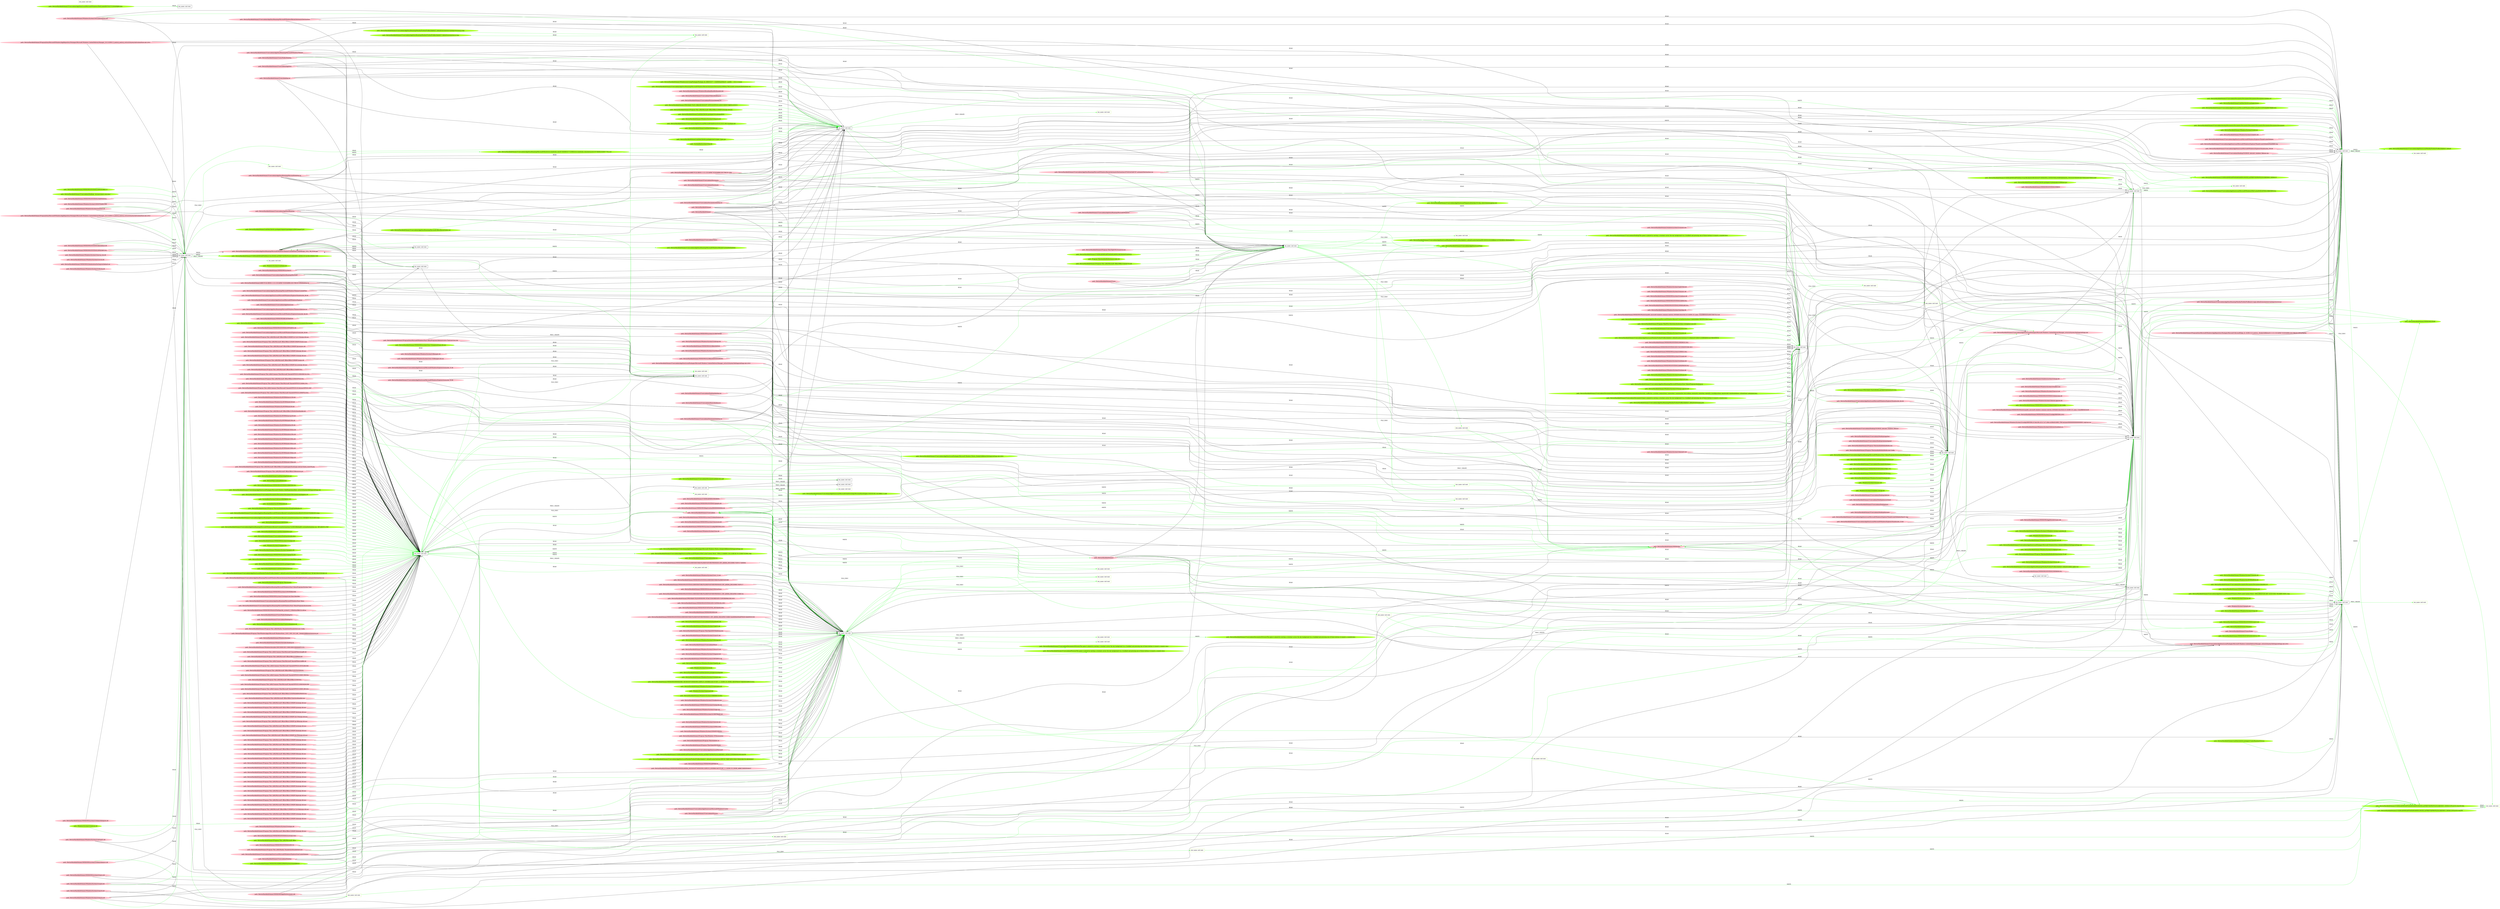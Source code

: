 digraph {
	rankdir=LR
	356 [label="exe_name: null cmd: " color=black shape=box style=solid]
	767 [label="exe_name: null cmd: " color=greenyellow shape=box style=solid]
	356 -> 767 [label=FILE_EXEC color=green]
	356 [label="exe_name: null cmd: " color=black shape=box style=solid]
	770 [label="exe_name: null cmd: " color=greenyellow shape=box style=solid]
	356 -> 770 [label=FILE_EXEC color=green]
	360 [label="exe_name: null cmd: " color=black shape=box style=solid]
	776 [label="exe_name: null cmd: " color=greenyellow shape=box style=solid]
	360 -> 776 [label=FILE_EXEC color=green]
	360 [label="exe_name: null cmd: " color=black shape=box style=solid]
	782 [label="exe_name: null cmd: " color=greenyellow shape=box style=solid]
	360 -> 782 [label=FILE_EXEC color=green]
	360 [label="exe_name: null cmd: " color=black shape=box style=solid]
	791 [label="exe_name: null cmd: " color=greenyellow shape=box style=solid]
	360 -> 791 [label=FILE_EXEC color=green]
	360 [label="exe_name: null cmd: " color=black shape=box style=solid]
	815 [label="exe_name: null cmd: " color=greenyellow shape=box style=solid]
	360 -> 815 [label=FILE_EXEC color=green]
	360 [label="exe_name: null cmd: " color=black shape=box style=solid]
	820 [label="exe_name: null cmd: " color=greenyellow shape=box style=solid]
	360 -> 820 [label=FILE_EXEC color=green]
	320 [label="exe_name: null cmd: " color=black shape=box style=solid]
	851 [label="exe_name: null cmd: " color=greenyellow shape=box style=solid]
	320 -> 851 [label=FILE_EXEC color=green]
	326 [label="exe_name: null cmd: " color=black shape=box style=solid]
	863 [label="exe_name: null cmd: " color=greenyellow shape=box style=solid]
	326 -> 863 [label=FILE_EXEC color=green]
	339 [label="exe_name: null cmd: " color=black shape=box style=solid]
	893 [label="exe_name: null cmd: " color=greenyellow shape=box style=solid]
	339 -> 893 [label=FILE_EXEC color=green]
	339 [label="exe_name: null cmd: " color=black shape=box style=solid]
	895 [label="exe_name: null cmd: " color=greenyellow shape=box style=solid]
	339 -> 895 [label=FILE_EXEC color=green]
	346 [label="exe_name: null cmd: " color=black shape=box style=solid]
	921 [label="exe_name: null cmd: " color=greenyellow shape=box style=solid]
	346 -> 921 [label=FILE_EXEC color=green]
	346 [label="exe_name: null cmd: " color=black shape=box style=solid]
	923 [label="exe_name: null cmd: " color=greenyellow shape=box style=solid]
	346 -> 923 [label=FILE_EXEC color=green]
	346 [label="exe_name: null cmd: " color=black shape=box style=solid]
	928 [label="exe_name: null cmd: " color=greenyellow shape=box style=solid]
	346 -> 928 [label=FILE_EXEC color=green]
	346 [label="exe_name: null cmd: " color=black shape=box style=solid]
	936 [label="exe_name: null cmd: " color=greenyellow shape=box style=solid]
	346 -> 936 [label=FILE_EXEC color=green]
	0 [label="exe_name: null cmd: " color=black shape=box style=solid]
	961 [label="exe_name: null cmd: " color=greenyellow shape=box style=solid]
	0 -> 961 [label=FILE_EXEC color=green]
	0 [label="exe_name: null cmd: " color=black shape=box style=solid]
	980 [label="exe_name: null cmd: " color=greenyellow shape=box style=solid]
	0 -> 980 [label=FILE_EXEC color=green]
	0 [label="exe_name: null cmd: " color=black shape=box style=solid]
	987 [label="exe_name: null cmd: " color=greenyellow shape=box style=solid]
	0 -> 987 [label=FILE_EXEC color=green]
	0 [label="exe_name: null cmd: " color=black shape=box style=solid]
	998 [label="exe_name: null cmd: " color=greenyellow shape=box style=solid]
	0 -> 998 [label=FILE_EXEC color=green]
	0 [label="exe_name: null cmd: " color=black shape=box style=solid]
	1001 [label="exe_name: null cmd: " color=greenyellow shape=box style=solid]
	0 -> 1001 [label=FILE_EXEC color=green]
	0 [label="exe_name: null cmd: " color=black shape=box style=solid]
	1005 [label="exe_name: null cmd: " color=greenyellow shape=box style=solid]
	0 -> 1005 [label=FILE_EXEC color=green]
	320 [label="exe_name: null cmd: " color=black shape=box style=solid]
	567 [label="path: /Device/HarddiskVolume2/Users/admin/AppData/Roaming/Mozilla/Firefox/Profiles/j1y1apqs.default/sessionstore-backups/recovery.js" color=pink shape=oval style=filled]
	320 -> 567 [label=WRITE color=black]
	351 [label="exe_name: null cmd: " color=black shape=box style=solid]
	635 [label="path: /Device/HarddiskVolume2/Users/admin/AppData/Roaming/Microsoft/Windows/Themes/CachedFiles/CachedImage_1024_768_POS4.jpg" color=pink shape=oval style=filled]
	351 -> 635 [label=WRITE color=black]
	635 [label="path: /Device/HarddiskVolume2/Users/admin/AppData/Roaming/Microsoft/Windows/Themes/CachedFiles/CachedImage_1024_768_POS4.jpg" color=pink shape=oval style=filled]
	351 [label="exe_name: null cmd: " color=black shape=box style=solid]
	635 -> 351 [label=READ color=black]
	887 [label="path: /Device/HarddiskVolume2/Program Files/Five Directions/Acuity/data/.winlogbeat.yml.new" color=greenyellow shape=oval style=filled]
	339 [label="exe_name: null cmd: " color=black shape=box style=solid]
	887 -> 339 [label=READ color=green]
	705 [label="path: /Device/HarddiskVolume2/Users/desktop.ini" color=pink shape=oval style=filled]
	342 [label="exe_name: null cmd: " color=black shape=box style=solid]
	705 -> 342 [label=READ color=black]
	443 [label="path: /Device/HarddiskVolume2/Users/admin/AppData" color=pink shape=oval style=filled]
	342 [label="exe_name: null cmd: " color=black shape=box style=solid]
	443 -> 342 [label=READ color=black]
	577 [label="path: /Device/HarddiskVolume2/Users/admin" color=pink shape=oval style=filled]
	342 [label="exe_name: null cmd: " color=black shape=box style=solid]
	577 -> 342 [label=READ color=black]
	390 [label="path: /Device/HarddiskVolume2/Users/admin/AppData/Roaming" color=pink shape=oval style=filled]
	342 [label="exe_name: null cmd: " color=black shape=box style=solid]
	390 -> 342 [label=READ color=black]
	560 [label="path: /Device/HarddiskVolume2/Users/admin/AppData/Roaming/Microsoft/desktop.ini" color=pink shape=oval style=filled]
	342 [label="exe_name: null cmd: " color=black shape=box style=solid]
	560 -> 342 [label=READ color=black]
	390 [label="path: /Device/HarddiskVolume2/Users/admin/AppData/Roaming" color=pink shape=oval style=filled]
	180 [label="exe_name: null cmd: " color=black shape=box style=solid]
	390 -> 180 [label=READ color=black]
	570 [label="path: /Device/HarddiskVolume2/Users/admin/AppData/Roaming/Microsoft/Windows/Themes" color=pink shape=oval style=filled]
	180 [label="exe_name: null cmd: " color=black shape=box style=solid]
	570 -> 180 [label=READ color=black]
	570 [label="path: /Device/HarddiskVolume2/Users/admin/AppData/Roaming/Microsoft/Windows/Themes" color=pink shape=oval style=filled]
	342 [label="exe_name: null cmd: " color=black shape=box style=solid]
	570 -> 342 [label=READ color=black]
	721 [label="path: /Device/HarddiskVolume2/Users/admin/AppData/Roaming/Microsoft/Windows/Themes/slideshow.ini" color=pink shape=oval style=filled]
	180 [label="exe_name: null cmd: " color=black shape=box style=solid]
	721 -> 180 [label=READ color=black]
	721 [label="path: /Device/HarddiskVolume2/Users/admin/AppData/Roaming/Microsoft/Windows/Themes/slideshow.ini" color=pink shape=oval style=filled]
	342 [label="exe_name: null cmd: " color=black shape=box style=solid]
	721 -> 342 [label=READ color=black]
	687 [label="path: /Device/HarddiskVolume2/$RECYCLE.BIN/S-1-5-21-231540947-922634896-4161786520-1004" color=pink shape=oval style=filled]
	342 [label="exe_name: null cmd: " color=black shape=box style=solid]
	687 -> 342 [label=READ color=black]
	728 [label="path: /Device/HarddiskVolume2/$RECYCLE.BIN/S-1-5-21-231540947-922634896-4161786520-1004/desktop.ini" color=pink shape=oval style=filled]
	342 [label="exe_name: null cmd: " color=black shape=box style=solid]
	728 -> 342 [label=READ color=black]
	296 [label="path: /Device/HarddiskVolume2/Windows/Branding/BaseBrd/basebrd.dll" color=pink shape=oval style=filled]
	342 [label="exe_name: null cmd: " color=black shape=box style=solid]
	296 -> 342 [label=READ color=black]
	721 [label="path: /Device/HarddiskVolume2/Users/admin/AppData/Roaming/Microsoft/Windows/Themes/slideshow.ini" color=pink shape=oval style=filled]
	360 [label="exe_name: null cmd: " color=black shape=box style=solid]
	721 -> 360 [label=READ color=green]
	567 [label="path: /Device/HarddiskVolume2/Users/admin/AppData/Roaming/Mozilla/Firefox/Profiles/j1y1apqs.default/sessionstore-backups/recovery.js" color=pink shape=oval style=filled]
	331 [label="exe_name: null cmd: " color=black shape=box style=solid]
	567 -> 331 [label=READ color=green]
	478 [label="path: /Device/HarddiskVolume2/Users/admin/AppData/Roaming/Microsoft/Windows/Recent/AutomaticDestinations" color=pink shape=oval style=filled]
	342 [label="exe_name: null cmd: " color=black shape=box style=solid]
	478 -> 342 [label=READ color=black]
	320 [label="exe_name: null cmd: " color=black shape=box style=solid]
	635 [label="path: /Device/HarddiskVolume2/Users/admin/AppData/Roaming/Microsoft/Windows/Themes/CachedFiles/CachedImage_1024_768_POS4.jpg" color=pink shape=oval style=filled]
	320 -> 635 [label=WRITE color=black]
	360 [label="exe_name: null cmd: " color=black shape=box style=solid]
	635 [label="path: /Device/HarddiskVolume2/Users/admin/AppData/Roaming/Microsoft/Windows/Themes/CachedFiles/CachedImage_1024_768_POS4.jpg" color=pink shape=oval style=filled]
	360 -> 635 [label=WRITE color=green]
	498 [label="path: /Device/HarddiskVolume2" color=pink shape=oval style=filled]
	331 [label="exe_name: null cmd: " color=black shape=box style=solid]
	498 -> 331 [label=READ color=black]
	519 [label="path: /Device/HarddiskVolume4" color=pink shape=oval style=filled]
	331 [label="exe_name: null cmd: " color=black shape=box style=solid]
	519 -> 331 [label=READ color=black]
	437 [label="path: /Device/HarddiskVolume1" color=pink shape=oval style=filled]
	331 [label="exe_name: null cmd: " color=black shape=box style=solid]
	437 -> 331 [label=READ color=black]
	498 [label="path: /Device/HarddiskVolume2" color=pink shape=oval style=filled]
	346 [label="exe_name: null cmd: " color=black shape=box style=solid]
	498 -> 346 [label=READ color=black]
	599 [label="path: /Device/HarddiskVolume2/Users" color=pink shape=oval style=filled]
	346 [label="exe_name: null cmd: " color=black shape=box style=solid]
	599 -> 346 [label=READ color=black]
	705 [label="path: /Device/HarddiskVolume2/Users/desktop.ini" color=pink shape=oval style=filled]
	346 [label="exe_name: null cmd: " color=black shape=box style=solid]
	705 -> 346 [label=READ color=black]
	390 [label="path: /Device/HarddiskVolume2/Users/admin/AppData/Roaming" color=pink shape=oval style=filled]
	346 [label="exe_name: null cmd: " color=black shape=box style=solid]
	390 -> 346 [label=READ color=black]
	443 [label="path: /Device/HarddiskVolume2/Users/admin/AppData" color=pink shape=oval style=filled]
	346 [label="exe_name: null cmd: " color=black shape=box style=solid]
	443 -> 346 [label=READ color=black]
	556 [label="path: /Device/HarddiskVolume2/Users/admin/AppData/Roaming/Microsoft/Windows" color=pink shape=oval style=filled]
	346 [label="exe_name: null cmd: " color=black shape=box style=solid]
	556 -> 346 [label=READ color=black]
	560 [label="path: /Device/HarddiskVolume2/Users/admin/AppData/Roaming/Microsoft/desktop.ini" color=pink shape=oval style=filled]
	346 [label="exe_name: null cmd: " color=black shape=box style=solid]
	560 -> 346 [label=READ color=black]
	700 [label="path: /Device/HarddiskVolume2/Users/admin/AppData/Roaming/Microsoft" color=pink shape=oval style=filled]
	346 [label="exe_name: null cmd: " color=black shape=box style=solid]
	700 -> 346 [label=READ color=black]
	570 [label="path: /Device/HarddiskVolume2/Users/admin/AppData/Roaming/Microsoft/Windows/Themes" color=pink shape=oval style=filled]
	346 [label="exe_name: null cmd: " color=black shape=box style=solid]
	570 -> 346 [label=READ color=black]
	509 [label="path: /Device/HarddiskVolume2/Users/admin/AppData/Roaming/Microsoft/Windows/Themes/CachedFiles" color=pink shape=oval style=filled]
	346 [label="exe_name: null cmd: " color=black shape=box style=solid]
	509 -> 346 [label=READ color=black]
	687 [label="path: /Device/HarddiskVolume2/$RECYCLE.BIN/S-1-5-21-231540947-922634896-4161786520-1004" color=pink shape=oval style=filled]
	339 [label="exe_name: null cmd: " color=black shape=box style=solid]
	687 -> 339 [label=READ color=green]
	680 [label="path: /Device/HarddiskVolume2/Users/admin/Downloads" color=pink shape=oval style=filled]
	346 [label="exe_name: null cmd: " color=black shape=box style=solid]
	680 -> 346 [label=READ color=black]
	456 [label="path: /Device/HarddiskVolume2/Users/admin/Downloads/desktop.ini" color=pink shape=oval style=filled]
	346 [label="exe_name: null cmd: " color=black shape=box style=solid]
	456 -> 346 [label=READ color=black]
	622 [label="path: /Device/HarddiskVolume2/Users/admin/Videos" color=pink shape=oval style=filled]
	339 [label="exe_name: null cmd: " color=black shape=box style=solid]
	622 -> 339 [label=READ color=green]
	622 [label="path: /Device/HarddiskVolume2/Users/admin/Videos" color=pink shape=oval style=filled]
	346 [label="exe_name: null cmd: " color=black shape=box style=solid]
	622 -> 346 [label=READ color=black]
	659 [label="path: /Device/HarddiskVolume2/Users/admin/Pictures" color=pink shape=oval style=filled]
	346 [label="exe_name: null cmd: " color=black shape=box style=solid]
	659 -> 346 [label=READ color=black]
	596 [label="path: /Device/HarddiskVolume2/Users/admin/Documents/desktop.ini" color=pink shape=oval style=filled]
	346 [label="exe_name: null cmd: " color=black shape=box style=solid]
	596 -> 346 [label=READ color=black]
	596 [label="path: /Device/HarddiskVolume2/Users/admin/Documents/desktop.ini" color=pink shape=oval style=filled]
	8 [label="exe_name: null cmd: " color=black shape=box style=solid]
	596 -> 8 [label=READ color=green]
	413 [label="path: /Device/HarddiskVolume2/Users/admin/AppData/Roaming/Microsoft/Windows/Recent/AutomaticDestinations/5f7b5f1e01b83767.automaticDestinations-ms" color=pink shape=oval style=filled]
	346 [label="exe_name: null cmd: " color=black shape=box style=solid]
	413 -> 346 [label=READ color=black]
	486 [label="path: /Device/HarddiskVolume2/Program Files/TightVNC/tvnserver.exe" color=pink shape=oval style=filled]
	346 [label="exe_name: null cmd: " color=black shape=box style=solid]
	486 -> 346 [label=READ color=black]
	356 [label="exe_name: null cmd: " color=black shape=box style=solid]
	635 [label="path: /Device/HarddiskVolume2/Users/admin/AppData/Roaming/Microsoft/Windows/Themes/CachedFiles/CachedImage_1024_768_POS4.jpg" color=pink shape=oval style=filled]
	356 -> 635 [label=WRITE color=black]
	390 [label="path: /Device/HarddiskVolume2/Users/admin/AppData/Roaming" color=pink shape=oval style=filled]
	331 [label="exe_name: null cmd: " color=black shape=box style=solid]
	390 -> 331 [label=READ color=black]
	577 [label="path: /Device/HarddiskVolume2/Users/admin" color=pink shape=oval style=filled]
	331 [label="exe_name: null cmd: " color=black shape=box style=solid]
	577 -> 331 [label=READ color=black]
	570 [label="path: /Device/HarddiskVolume2/Users/admin/AppData/Roaming/Microsoft/Windows/Themes" color=pink shape=oval style=filled]
	331 [label="exe_name: null cmd: " color=black shape=box style=solid]
	570 -> 331 [label=READ color=black]
	326 [label="exe_name: null cmd: " color=black shape=box style=solid]
	635 [label="path: /Device/HarddiskVolume2/Users/admin/AppData/Roaming/Microsoft/Windows/Themes/CachedFiles/CachedImage_1024_768_POS4.jpg" color=pink shape=oval style=filled]
	326 -> 635 [label=WRITE color=black]
	454 [label="path: /Device/HarddiskVolume2/ProgramData/Microsoft/Windows/AppRepository/Packages/Microsoft.MicrosoftEdge_41.16299.15.0_neutral__8wekyb3d8bbwe/S-1-5-21-231540947-922634896-4161786520-1004.pckgdep" color=pink shape=oval style=filled]
	8 [label="exe_name: null cmd: " color=black shape=box style=solid]
	454 -> 8 [label=READ color=black]
	745 [label="path: /Device/HarddiskVolume2/WINDOWS/AppPatch/sysmain.sdb" color=pink shape=oval style=filled]
	8 [label="exe_name: null cmd: " color=black shape=box style=solid]
	745 -> 8 [label=READ color=black]
	712 [label="path: /Windows/System32/ploptin.dll" color=pink shape=oval style=filled]
	8 [label="exe_name: null cmd: " color=black shape=box style=solid]
	712 -> 8 [label=READ color=black]
	498 [label="path: /Device/HarddiskVolume2" color=pink shape=oval style=filled]
	326 [label="exe_name: null cmd: " color=black shape=box style=solid]
	498 -> 326 [label=READ color=black]
	519 [label="path: /Device/HarddiskVolume4" color=pink shape=oval style=filled]
	326 [label="exe_name: null cmd: " color=black shape=box style=solid]
	519 -> 326 [label=READ color=black]
	366 [label="path: /Device/HarddiskVolume2/WINDOWS" color=pink shape=oval style=filled]
	326 [label="exe_name: null cmd: " color=black shape=box style=solid]
	366 -> 326 [label=READ color=black]
	130 [label="path: /Device/HarddiskVolume2/WINDOWS/SYSTEM32/NAPINSP.DLL" color=pink shape=oval style=filled]
	356 [label="exe_name: null cmd: " color=black shape=box style=solid]
	130 -> 356 [label=READ color=black]
	82 [label="path: /Device/HarddiskVolume2/Windows/System32/HOSTNAME.EXE" color=pink shape=oval style=filled]
	356 [label="exe_name: null cmd: " color=black shape=box style=solid]
	82 -> 356 [label=READ color=black]
	514 [label="path: /Device/HarddiskVolume2/Windows/System32/ws2_32.dll" color=pink shape=oval style=filled]
	320 [label="exe_name: null cmd: " color=black shape=box style=solid]
	514 -> 320 [label=READ color=black]
	539 [label="path: /Device/HarddiskVolume2/Windows/System32/kernel32.dll" color=pink shape=oval style=filled]
	320 [label="exe_name: null cmd: " color=black shape=box style=solid]
	539 -> 320 [label=READ color=black]
	616 [label="path: /Device/HarddiskVolume2/WINDOWS/SYSTEM32/kernelbase.dll" color=pink shape=oval style=filled]
	356 [label="exe_name: null cmd: " color=black shape=box style=solid]
	616 -> 356 [label=READ color=black]
	737 [label="path: /Device/HarddiskVolume2/Windows/System32/rpcrt4.dll" color=pink shape=oval style=filled]
	356 [label="exe_name: null cmd: " color=black shape=box style=solid]
	737 -> 356 [label=READ color=black]
	749 [label="path: /Device/HarddiskVolume2/WINDOWS/system32/mswsock.dll" color=pink shape=oval style=filled]
	320 [label="exe_name: null cmd: " color=black shape=box style=solid]
	749 -> 320 [label=READ color=black]
	365 [label="path: /Device/HarddiskVolume2/WINDOWS/SYSTEM32/WINRNR.DLL" color=pink shape=oval style=filled]
	320 [label="exe_name: null cmd: " color=black shape=box style=solid]
	365 -> 320 [label=READ color=black]
	229 [label="path: /Device/HarddiskVolume2/windows/system32/nlaapi.dll" color=pink shape=oval style=filled]
	320 [label="exe_name: null cmd: " color=black shape=box style=solid]
	229 -> 320 [label=READ color=black]
	693 [label="path: /Device/HarddiskVolume2/Windows/System32/nsi.dll" color=pink shape=oval style=filled]
	320 [label="exe_name: null cmd: " color=black shape=box style=solid]
	693 -> 320 [label=READ color=black]
	734 [label="path: /Device/HarddiskVolume2/WINDOWS/SYSTEM32/IPHLPAPI.DLL" color=pink shape=oval style=filled]
	356 [label="exe_name: null cmd: " color=black shape=box style=solid]
	734 -> 356 [label=READ color=black]
	418 [label="path: /Device/HarddiskVolume2/WINDOWS/GLOBALIZATION" color=pink shape=oval style=filled]
	326 [label="exe_name: null cmd: " color=black shape=box style=solid]
	418 -> 326 [label=READ color=black]
	495 [label="path: /Device/HarddiskVolume2/WINDOWS/GLOBALIZATION/SORTING" color=pink shape=oval style=filled]
	326 [label="exe_name: null cmd: " color=black shape=box style=solid]
	495 -> 326 [label=READ color=black]
	265 [label="path: /Device/HarddiskVolume2/WINDOWS/SYSTEM32/WBEM" color=pink shape=oval style=filled]
	326 [label="exe_name: null cmd: " color=black shape=box style=solid]
	265 -> 326 [label=READ color=black]
	243 [label="path: /Device/HarddiskVolume2/Windows/System32/tasklist.exe" color=pink shape=oval style=filled]
	320 [label="exe_name: null cmd: " color=black shape=box style=solid]
	243 -> 320 [label=READ color=black]
	491 [label="path: /Device/HarddiskVolume2/Windows/System32/msvcrt.dll" color=pink shape=oval style=filled]
	320 [label="exe_name: null cmd: " color=black shape=box style=solid]
	491 -> 320 [label=READ color=black]
	586 [label="path: /Device/HarddiskVolume2/Windows/System32/advapi32.dll" color=pink shape=oval style=filled]
	356 [label="exe_name: null cmd: " color=black shape=box style=solid]
	586 -> 356 [label=READ color=black]
	614 [label="path: /Device/HarddiskVolume2/Windows/System32/sechost.dll" color=pink shape=oval style=filled]
	356 [label="exe_name: null cmd: " color=black shape=box style=solid]
	614 -> 356 [label=READ color=black]
	737 [label="path: /Device/HarddiskVolume2/Windows/System32/rpcrt4.dll" color=pink shape=oval style=filled]
	320 [label="exe_name: null cmd: " color=black shape=box style=solid]
	737 -> 320 [label=READ color=black]
	488 [label="path: /Device/HarddiskVolume2/Windows/System32/ucrtbase.dll" color=pink shape=oval style=filled]
	320 [label="exe_name: null cmd: " color=black shape=box style=solid]
	488 -> 320 [label=READ color=black]
	593 [label="path: /Device/HarddiskVolume2/Windows/System32/win32u.dll" color=pink shape=oval style=filled]
	320 [label="exe_name: null cmd: " color=black shape=box style=solid]
	593 -> 320 [label=READ color=black]
	610 [label="path: /Device/HarddiskVolume2/Windows/System32/msvcp_win.dll" color=pink shape=oval style=filled]
	356 [label="exe_name: null cmd: " color=black shape=box style=solid]
	610 -> 356 [label=READ color=black]
	684 [label="path: /Device/HarddiskVolume2/Windows/System32/bcryptprimitives.dll" color=pink shape=oval style=filled]
	356 [label="exe_name: null cmd: " color=black shape=box style=solid]
	684 -> 356 [label=READ color=black]
	751 [label="path: /Device/HarddiskVolume2/Windows/System32/shlwapi.dll" color=pink shape=oval style=filled]
	360 [label="exe_name: null cmd: " color=black shape=box style=solid]
	751 -> 360 [label=READ color=green]
	828 [label="path: /Device/HarddiskVolume2/Windows/System32/mpr.dll" color=greenyellow shape=oval style=filled]
	8 [label="exe_name: null cmd: " color=black shape=box style=solid]
	828 -> 8 [label=READ color=green]
	56 [label="path: /Device/HarddiskVolume2/Windows/System32/srvcli.dll" color=pink shape=oval style=filled]
	356 [label="exe_name: null cmd: " color=black shape=box style=solid]
	56 -> 356 [label=READ color=black]
	411 [label="path: /Device/HarddiskVolume2/WINDOWS/Globalization/Sorting/sortdefault.nls" color=pink shape=oval style=filled]
	356 [label="exe_name: null cmd: " color=black shape=box style=solid]
	411 -> 356 [label=READ color=black]
	450 [label="path: /Device/HarddiskVolume2/WINDOWS/system32/rpcss.dll" color=pink shape=oval style=filled]
	356 [label="exe_name: null cmd: " color=black shape=box style=solid]
	450 -> 356 [label=READ color=black]
	741 [label="path: /Device/HarddiskVolume2/Windows/System32/sspicli.dll" color=pink shape=oval style=filled]
	320 [label="exe_name: null cmd: " color=black shape=box style=solid]
	741 -> 320 [label=READ color=black]
	127 [label="path: /Device/HarddiskVolume2/Windows/System32/clbcatq.dll" color=pink shape=oval style=filled]
	356 [label="exe_name: null cmd: " color=black shape=box style=solid]
	127 -> 356 [label=READ color=black]
	263 [label="path: /Device/HarddiskVolume2/WINDOWS/SYSTEM32/wbemcomn.dll" color=pink shape=oval style=filled]
	320 [label="exe_name: null cmd: " color=black shape=box style=solid]
	263 -> 320 [label=READ color=black]
	57 [label="path: /Device/HarddiskVolume2/WINDOWS/system32/wbem/wbemprox.dll" color=pink shape=oval style=filled]
	356 [label="exe_name: null cmd: " color=black shape=box style=solid]
	57 -> 356 [label=READ color=black]
	402 [label="path: /Device/HarddiskVolume2/WINDOWS/Registration/R00000000000d.clb" color=pink shape=oval style=filled]
	360 [label="exe_name: null cmd: " color=black shape=box style=solid]
	402 -> 360 [label=READ color=green]
	402 [label="path: /Device/HarddiskVolume2/WINDOWS/Registration/R00000000000d.clb" color=pink shape=oval style=filled]
	320 [label="exe_name: null cmd: " color=black shape=box style=solid]
	402 -> 320 [label=READ color=black]
	550 [label="path: /Device/HarddiskVolume2/Windows/System32/kernel.appcore.dll" color=pink shape=oval style=filled]
	320 [label="exe_name: null cmd: " color=black shape=box style=solid]
	550 -> 320 [label=READ color=black]
	28 [label="path: /Device/HarddiskVolume2/WINDOWS/system32/wbem/fastprox.dll" color=pink shape=oval style=filled]
	320 [label="exe_name: null cmd: " color=black shape=box style=solid]
	28 -> 320 [label=READ color=black]
	60 [label="path: /Device/HarddiskVolume2/WINDOWS/system32/wbem/wbemsvc.dll" color=pink shape=oval style=filled]
	356 [label="exe_name: null cmd: " color=black shape=box style=solid]
	60 -> 356 [label=READ color=black]
	473 [label="path: /Device/HarddiskVolume2/ProgramData/Microsoft/Windows/AppRepository/Packages/Microsoft.Windows.ContentDeliveryManager_10.0.16299.15_neutral_neutral_cw5n1h2txyewy/ActivationStore.dat.LOG1" color=pink shape=oval style=filled]
	320 [label="exe_name: null cmd: " color=black shape=box style=solid]
	473 -> 320 [label=READ color=black]
	320 [label="exe_name: null cmd: " color=black shape=box style=solid]
	431 [label="path: /Device/HarddiskVolume2/Users/admin/AppData/Local/Packages/Microsoft.Windows.ContentDeliveryManager_cw5n1h2txyewy/Settings/settings.dat.LOG1" color=pink shape=oval style=filled]
	320 -> 431 [label=WRITE color=black]
	465 [label="path: /Device/HarddiskVolume2/ProgramData/Microsoft/Windows/AppRepository/Packages/Microsoft.Windows.ContentDeliveryManager_10.0.16299.15_neutral_neutral_cw5n1h2txyewy/ActivationStore.dat.LOG2" color=pink shape=oval style=filled]
	320 [label="exe_name: null cmd: " color=black shape=box style=solid]
	465 -> 320 [label=READ color=black]
	320 [label="exe_name: null cmd: " color=black shape=box style=solid]
	380 [label="path: /Device/HarddiskVolume2/Users/admin/AppData/Local/Packages/Microsoft.Windows.ContentDeliveryManager_cw5n1h2txyewy/Settings/settings.dat" color=pink shape=oval style=filled]
	320 -> 380 [label=WRITE color=black]
	380 [label="path: /Device/HarddiskVolume2/Users/admin/AppData/Local/Packages/Microsoft.Windows.ContentDeliveryManager_cw5n1h2txyewy/Settings/settings.dat" color=pink shape=oval style=filled]
	320 [label="exe_name: null cmd: " color=black shape=box style=solid]
	380 -> 320 [label=READ color=black]
	421 [label="path: /Device/HarddiskVolume2/Users/admin/AppData/Local/Packages/Microsoft.Windows.ContentDeliveryManager_cw5n1h2txyewy/Settings/settings.dat.LOG2" color=pink shape=oval style=filled]
	320 [label="exe_name: null cmd: " color=black shape=box style=solid]
	421 -> 320 [label=READ color=black]
	963 [label="path: /Windows/System32/tapiperf.dll" color=greenyellow shape=oval style=filled]
	0 [label="exe_name: null cmd: " color=black shape=box style=solid]
	963 -> 0 [label=READ color=green]
	454 [label="path: /Device/HarddiskVolume2/ProgramData/Microsoft/Windows/AppRepository/Packages/Microsoft.MicrosoftEdge_41.16299.15.0_neutral__8wekyb3d8bbwe/S-1-5-21-231540947-922634896-4161786520-1004.pckgdep" color=pink shape=oval style=filled]
	331 [label="exe_name: null cmd: " color=black shape=box style=solid]
	454 -> 331 [label=READ color=black]
	408 [label="path: /Device/HarddiskVolume2/WINDOWS/SYSTEM32/ploptin.dll" color=pink shape=oval style=filled]
	331 [label="exe_name: null cmd: " color=black shape=box style=solid]
	408 -> 331 [label=READ color=black]
	465 [label="path: /Device/HarddiskVolume2/ProgramData/Microsoft/Windows/AppRepository/Packages/Microsoft.Windows.ContentDeliveryManager_10.0.16299.15_neutral_neutral_cw5n1h2txyewy/ActivationStore.dat.LOG2" color=pink shape=oval style=filled]
	356 [label="exe_name: null cmd: " color=black shape=box style=solid]
	465 -> 356 [label=READ color=black]
	473 [label="path: /Device/HarddiskVolume2/ProgramData/Microsoft/Windows/AppRepository/Packages/Microsoft.Windows.ContentDeliveryManager_10.0.16299.15_neutral_neutral_cw5n1h2txyewy/ActivationStore.dat.LOG1" color=pink shape=oval style=filled]
	356 [label="exe_name: null cmd: " color=black shape=box style=solid]
	473 -> 356 [label=READ color=black]
	356 [label="exe_name: null cmd: " color=black shape=box style=solid]
	431 [label="path: /Device/HarddiskVolume2/Users/admin/AppData/Local/Packages/Microsoft.Windows.ContentDeliveryManager_cw5n1h2txyewy/Settings/settings.dat.LOG1" color=pink shape=oval style=filled]
	356 -> 431 [label=WRITE color=black]
	431 [label="path: /Device/HarddiskVolume2/Users/admin/AppData/Local/Packages/Microsoft.Windows.ContentDeliveryManager_cw5n1h2txyewy/Settings/settings.dat.LOG1" color=pink shape=oval style=filled]
	356 [label="exe_name: null cmd: " color=black shape=box style=solid]
	431 -> 356 [label=READ color=black]
	356 [label="exe_name: null cmd: " color=black shape=box style=solid]
	380 [label="path: /Device/HarddiskVolume2/Users/admin/AppData/Local/Packages/Microsoft.Windows.ContentDeliveryManager_cw5n1h2txyewy/Settings/settings.dat" color=pink shape=oval style=filled]
	356 -> 380 [label=WRITE color=black]
	380 [label="path: /Device/HarddiskVolume2/Users/admin/AppData/Local/Packages/Microsoft.Windows.ContentDeliveryManager_cw5n1h2txyewy/Settings/settings.dat" color=pink shape=oval style=filled]
	356 [label="exe_name: null cmd: " color=black shape=box style=solid]
	380 -> 356 [label=READ color=black]
	473 [label="path: /Device/HarddiskVolume2/ProgramData/Microsoft/Windows/AppRepository/Packages/Microsoft.Windows.ContentDeliveryManager_10.0.16299.15_neutral_neutral_cw5n1h2txyewy/ActivationStore.dat.LOG1" color=pink shape=oval style=filled]
	326 [label="exe_name: null cmd: " color=black shape=box style=solid]
	473 -> 326 [label=READ color=black]
	380 [label="path: /Device/HarddiskVolume2/Users/admin/AppData/Local/Packages/Microsoft.Windows.ContentDeliveryManager_cw5n1h2txyewy/Settings/settings.dat" color=pink shape=oval style=filled]
	326 [label="exe_name: null cmd: " color=black shape=box style=solid]
	380 -> 326 [label=READ color=black]
	421 [label="path: /Device/HarddiskVolume2/Users/admin/AppData/Local/Packages/Microsoft.Windows.ContentDeliveryManager_cw5n1h2txyewy/Settings/settings.dat.LOG2" color=pink shape=oval style=filled]
	326 [label="exe_name: null cmd: " color=black shape=box style=solid]
	421 -> 326 [label=READ color=black]
	855 [label="path: /Device/HarddiskVolume2/WINDOWS/system32/wbem/wmiprvse.exe.config" color=greenyellow shape=oval style=filled]
	320 [label="exe_name: null cmd: " color=black shape=box style=solid]
	855 -> 320 [label=READ color=green]
	437 [label="path: /Device/HarddiskVolume1" color=pink shape=oval style=filled]
	342 [label="exe_name: null cmd: " color=black shape=box style=solid]
	437 -> 342 [label=READ color=black]
	360 [label="exe_name: null cmd: " color=black shape=box style=solid]
	431 [label="path: /Device/HarddiskVolume2/Users/admin/AppData/Local/Packages/Microsoft.Windows.ContentDeliveryManager_cw5n1h2txyewy/Settings/settings.dat.LOG1" color=pink shape=oval style=filled]
	360 -> 431 [label=WRITE color=black]
	360 [label="exe_name: null cmd: " color=black shape=box style=solid]
	380 [label="path: /Device/HarddiskVolume2/Users/admin/AppData/Local/Packages/Microsoft.Windows.ContentDeliveryManager_cw5n1h2txyewy/Settings/settings.dat" color=pink shape=oval style=filled]
	360 -> 380 [label=WRITE color=black]
	421 [label="path: /Device/HarddiskVolume2/Users/admin/AppData/Local/Packages/Microsoft.Windows.ContentDeliveryManager_cw5n1h2txyewy/Settings/settings.dat.LOG2" color=pink shape=oval style=filled]
	360 [label="exe_name: null cmd: " color=black shape=box style=solid]
	421 -> 360 [label=READ color=black]
	547 [label="path: /Device/HarddiskVolume2/Users/admin/Desktop/desktop.ini" color=pink shape=oval style=filled]
	342 [label="exe_name: null cmd: " color=black shape=box style=solid]
	547 -> 342 [label=READ color=black]
	680 [label="path: /Device/HarddiskVolume2/Users/admin/Downloads" color=pink shape=oval style=filled]
	342 [label="exe_name: null cmd: " color=black shape=box style=solid]
	680 -> 342 [label=READ color=black]
	456 [label="path: /Device/HarddiskVolume2/Users/admin/Downloads/desktop.ini" color=pink shape=oval style=filled]
	342 [label="exe_name: null cmd: " color=black shape=box style=solid]
	456 -> 342 [label=READ color=black]
	627 [label="path: /Device/HarddiskVolume2/Users/admin/Videos/desktop.ini" color=pink shape=oval style=filled]
	342 [label="exe_name: null cmd: " color=black shape=box style=solid]
	627 -> 342 [label=READ color=black]
	671 [label="path: /Device/HarddiskVolume2/Users/admin/Music" color=pink shape=oval style=filled]
	342 [label="exe_name: null cmd: " color=black shape=box style=solid]
	671 -> 342 [label=READ color=black]
	632 [label="path: /Device/HarddiskVolume2/Users/admin/Music/desktop.ini" color=pink shape=oval style=filled]
	342 [label="exe_name: null cmd: " color=black shape=box style=solid]
	632 -> 342 [label=READ color=black]
	532 [label="path: /Device/HarddiskVolume2/Users/admin/Pictures/desktop.ini" color=pink shape=oval style=filled]
	342 [label="exe_name: null cmd: " color=black shape=box style=solid]
	532 -> 342 [label=READ color=black]
	403 [label="path: /Device/HarddiskVolume2/Users/admin/Documents" color=pink shape=oval style=filled]
	342 [label="exe_name: null cmd: " color=black shape=box style=solid]
	403 -> 342 [label=READ color=black]
	596 [label="path: /Device/HarddiskVolume2/Users/admin/Documents/desktop.ini" color=pink shape=oval style=filled]
	342 [label="exe_name: null cmd: " color=black shape=box style=solid]
	596 -> 342 [label=READ color=black]
	899 [label="path: /Device/HarddiskVolume2/Users/admin/backup/Documents/Documents/Documents/Documents/Documents/Documents" color=greenyellow shape=oval style=filled]
	0 [label="exe_name: null cmd: " color=black shape=box style=solid]
	899 -> 0 [label=READ color=green]
	899 [label="path: /Device/HarddiskVolume2/Users/admin/backup/Documents/Documents/Documents/Documents/Documents/Documents" color=greenyellow shape=oval style=filled]
	339 [label="exe_name: null cmd: " color=black shape=box style=solid]
	899 -> 339 [label=READ color=green]
	873 [label="path: /Device/HarddiskVolume2/Users/admin/backup/Documents/Documents/Documents/Documents/Documents/Documents/Documents/Documents" color=greenyellow shape=oval style=filled]
	331 [label="exe_name: null cmd: " color=black shape=box style=solid]
	873 -> 331 [label=READ color=green]
	366 [label="path: /Device/HarddiskVolume2/WINDOWS" color=pink shape=oval style=filled]
	320 [label="exe_name: null cmd: " color=black shape=box style=solid]
	366 -> 320 [label=READ color=black]
	437 [label="path: /Device/HarddiskVolume1" color=pink shape=oval style=filled]
	320 [label="exe_name: null cmd: " color=black shape=box style=solid]
	437 -> 320 [label=READ color=black]
	498 [label="path: /Device/HarddiskVolume2" color=pink shape=oval style=filled]
	320 [label="exe_name: null cmd: " color=black shape=box style=solid]
	498 -> 320 [label=READ color=black]
	519 [label="path: /Device/HarddiskVolume4" color=pink shape=oval style=filled]
	320 [label="exe_name: null cmd: " color=black shape=box style=solid]
	519 -> 320 [label=READ color=black]
	469 [label="path: /Device/HarddiskVolume2/WINDOWS/REGISTRATION" color=pink shape=oval style=filled]
	320 [label="exe_name: null cmd: " color=black shape=box style=solid]
	469 -> 320 [label=READ color=black]
	495 [label="path: /Device/HarddiskVolume2/WINDOWS/GLOBALIZATION/SORTING" color=pink shape=oval style=filled]
	320 [label="exe_name: null cmd: " color=black shape=box style=solid]
	495 -> 320 [label=READ color=black]
	606 [label="path: /Device/HarddiskVolume2/WINDOWS/SYSTEM32/EN-US" color=pink shape=oval style=filled]
	0 [label="exe_name: null cmd: " color=black shape=box style=solid]
	606 -> 0 [label=READ color=green]
	716 [label="path: /Device/HarddiskVolume2/WINDOWS/system32" color=pink shape=oval style=filled]
	320 [label="exe_name: null cmd: " color=black shape=box style=solid]
	716 -> 320 [label=READ color=black]
	108 [label="path: /Device/HarddiskVolume2/windows/system32/consent.exe" color=pink shape=oval style=filled]
	339 [label="exe_name: null cmd: " color=black shape=box style=solid]
	108 -> 339 [label=READ color=black]
	389 [label="path: /Device/HarddiskVolume2/WINDOWS/WinSxS/amd64_microsoft.windows.common-controls_6595b64144ccf1df_6.0.16299.125_none_15cbcf8893620c09" color=pink shape=oval style=filled]
	320 [label="exe_name: null cmd: " color=black shape=box style=solid]
	389 -> 320 [label=READ color=black]
	539 [label="path: /Device/HarddiskVolume2/Windows/System32/kernel32.dll" color=pink shape=oval style=filled]
	339 [label="exe_name: null cmd: " color=black shape=box style=solid]
	539 -> 339 [label=READ color=black]
	488 [label="path: /Device/HarddiskVolume2/Windows/System32/ucrtbase.dll" color=pink shape=oval style=filled]
	339 [label="exe_name: null cmd: " color=black shape=box style=solid]
	488 -> 339 [label=READ color=black]
	593 [label="path: /Device/HarddiskVolume2/Windows/System32/win32u.dll" color=pink shape=oval style=filled]
	339 [label="exe_name: null cmd: " color=black shape=box style=solid]
	593 -> 339 [label=READ color=black]
	593 [label="path: /Device/HarddiskVolume2/Windows/System32/win32u.dll" color=pink shape=oval style=filled]
	356 [label="exe_name: null cmd: " color=black shape=box style=solid]
	593 -> 356 [label=READ color=green]
	715 [label="path: /Device/HarddiskVolume2/Windows/System32/gdi32full.dll" color=pink shape=oval style=filled]
	339 [label="exe_name: null cmd: " color=black shape=box style=solid]
	715 -> 339 [label=READ color=black]
	154 [label="path: /Device/HarddiskVolume2/Windows/System32/msasn1.dll" color=pink shape=oval style=filled]
	339 [label="exe_name: null cmd: " color=black shape=box style=solid]
	154 -> 339 [label=READ color=black]
	459 [label="path: /Device/HarddiskVolume2/WINDOWS/system32/combase.dll" color=pink shape=oval style=filled]
	339 [label="exe_name: null cmd: " color=black shape=box style=solid]
	459 -> 339 [label=READ color=black]
	684 [label="path: /Device/HarddiskVolume2/Windows/System32/bcryptprimitives.dll" color=pink shape=oval style=filled]
	339 [label="exe_name: null cmd: " color=black shape=box style=solid]
	684 -> 339 [label=READ color=green]
	684 [label="path: /Device/HarddiskVolume2/Windows/System32/bcryptprimitives.dll" color=pink shape=oval style=filled]
	339 [label="exe_name: null cmd: " color=black shape=box style=solid]
	684 -> 339 [label=READ color=black]
	111 [label="path: /Device/HarddiskVolume2/WINDOWS/SYSTEM32/AMSI.DLL" color=pink shape=oval style=filled]
	339 [label="exe_name: null cmd: " color=black shape=box style=solid]
	111 -> 339 [label=READ color=black]
	132 [label="path: /Device/HarddiskVolume2/WINDOWS/SYSTEM32/WMSGAPI.DLL" color=pink shape=oval style=filled]
	339 [label="exe_name: null cmd: " color=black shape=box style=solid]
	132 -> 339 [label=READ color=black]
	258 [label="path: /Device/HarddiskVolume2/Windows/System32/profapi.dll" color=pink shape=oval style=filled]
	339 [label="exe_name: null cmd: " color=black shape=box style=solid]
	258 -> 339 [label=READ color=black]
	614 [label="path: /Device/HarddiskVolume2/Windows/System32/sechost.dll" color=pink shape=oval style=filled]
	339 [label="exe_name: null cmd: " color=black shape=box style=solid]
	614 -> 339 [label=READ color=black]
	741 [label="path: /Device/HarddiskVolume2/Windows/System32/sspicli.dll" color=pink shape=oval style=filled]
	356 [label="exe_name: null cmd: " color=black shape=box style=solid]
	741 -> 356 [label=READ color=green]
	741 [label="path: /Device/HarddiskVolume2/Windows/System32/sspicli.dll" color=pink shape=oval style=filled]
	339 [label="exe_name: null cmd: " color=black shape=box style=solid]
	741 -> 339 [label=READ color=black]
	942 [label="path: /Device/HarddiskVolume2/Windows/System32/userenv.dll" color=greenyellow shape=oval style=filled]
	335 [label="exe_name: null cmd: " color=black shape=box style=solid]
	942 -> 335 [label=READ color=green]
	174 [label="path: /Device/HarddiskVolume2/WINDOWS/WinSxS/amd64_microsoft.windows.common-controls_6595b64144ccf1df_6.0.16299.125_none_15cbcf8893620c09/COMCTL32.dll" color=pink shape=oval style=filled]
	339 [label="exe_name: null cmd: " color=black shape=box style=solid]
	174 -> 339 [label=READ color=black]
	182 [label="path: /Device/HarddiskVolume2/WINDOWS/SYSTEM32/WTSAPI32.dll" color=pink shape=oval style=filled]
	339 [label="exe_name: null cmd: " color=black shape=box style=solid]
	182 -> 339 [label=READ color=black]
	197 [label="path: /Device/HarddiskVolume2/WINDOWS/SYSTEM32/MSIMG32.DLL" color=pink shape=oval style=filled]
	339 [label="exe_name: null cmd: " color=black shape=box style=solid]
	197 -> 339 [label=READ color=black]
	373 [label="path: /Device/HarddiskVolume2/WINDOWS/system32/CRYPTSP.dll" color=pink shape=oval style=filled]
	346 [label="exe_name: null cmd: " color=black shape=box style=solid]
	373 -> 346 [label=READ color=green]
	148 [label="path: /Device/HarddiskVolume2/WINDOWS/SYSTEM32/EN-US/CONSENT.EXE.MUI" color=pink shape=oval style=filled]
	339 [label="exe_name: null cmd: " color=black shape=box style=solid]
	148 -> 339 [label=READ color=black]
	535 [label="path: /Device/HarddiskVolume2/WINDOWS/system32/IMM32.DLL" color=pink shape=oval style=filled]
	339 [label="exe_name: null cmd: " color=black shape=box style=solid]
	535 -> 339 [label=READ color=black]
	751 [label="path: /Device/HarddiskVolume2/Windows/System32/shlwapi.dll" color=pink shape=oval style=filled]
	339 [label="exe_name: null cmd: " color=black shape=box style=solid]
	751 -> 339 [label=READ color=black]
	834 [label="path: /Device/HarddiskVolume2/WINDOWS/SYSTEM32/ole32.dll" color=greenyellow shape=oval style=filled]
	8 [label="exe_name: null cmd: " color=black shape=box style=solid]
	834 -> 8 [label=READ color=green]
	199 [label="path: /Device/HarddiskVolume2/WINDOWS/system32/rsaenh.dll" color=pink shape=oval style=filled]
	339 [label="exe_name: null cmd: " color=black shape=box style=solid]
	199 -> 339 [label=READ color=black]
	221 [label="path: /Device/HarddiskVolume2/Windows/System32/uxtheme.dll" color=pink shape=oval style=filled]
	339 [label="exe_name: null cmd: " color=black shape=box style=solid]
	221 -> 339 [label=READ color=black]
	105 [label="path: /Device/HarddiskVolume2/WINDOWS/SYSTEM32/AMSIPROXY.DLL" color=pink shape=oval style=filled]
	339 [label="exe_name: null cmd: " color=black shape=box style=solid]
	105 -> 339 [label=READ color=black]
	171 [label="path: /Device/HarddiskVolume2/Windows/System32/urlmon.dll" color=pink shape=oval style=filled]
	339 [label="exe_name: null cmd: " color=black shape=box style=solid]
	171 -> 339 [label=READ color=black]
	895 [label="exe_name: null cmd: " color=greenyellow shape=box style=solid]
	635 [label="path: /Device/HarddiskVolume2/Users/admin/AppData/Roaming/Microsoft/Windows/Themes/CachedFiles/CachedImage_1024_768_POS4.jpg" color=pink shape=oval style=filled]
	895 -> 635 [label=WRITE color=green]
	588 [label="path: /Device/HarddiskVolume2/ProgramData/Microsoft/Windows/Start Menu/Programs/Administrative Tools/services.lnk" color=pink shape=oval style=filled]
	331 [label="exe_name: null cmd: " color=black shape=box style=solid]
	588 -> 331 [label=READ color=black]
	180 [label="exe_name: null cmd: " color=black shape=box style=solid]
	35 [label="exe_name: null cmd: " color=black shape=box style=solid]
	180 -> 35 [label=PROC_CREATE color=black]
	588 [label="path: /Device/HarddiskVolume2/ProgramData/Microsoft/Windows/Start Menu/Programs/Administrative Tools/services.lnk" color=pink shape=oval style=filled]
	35 [label="exe_name: null cmd: " color=black shape=box style=solid]
	588 -> 35 [label=READ color=black]
	207 [label="path: /Device/HarddiskVolume2/Windows/System32/filemgmt.dll" color=pink shape=oval style=filled]
	35 [label="exe_name: null cmd: " color=black shape=box style=solid]
	207 -> 35 [label=READ color=black]
	198 [label="path: /Device/HarddiskVolume2/Windows/System32/en-US/filemgmt.dll.mui" color=pink shape=oval style=filled]
	35 [label="exe_name: null cmd: " color=black shape=box style=solid]
	198 -> 35 [label=READ color=black]
	628 [label="path: /Device/HarddiskVolume2/Users/admin/AppData/Local/Microsoft/Windows/Explorer" color=pink shape=oval style=filled]
	35 [label="exe_name: null cmd: " color=black shape=box style=solid]
	628 -> 35 [label=READ color=black]
	655 [label="path: /Device/HarddiskVolume2/Users/admin/AppData/Local" color=pink shape=oval style=filled]
	35 [label="exe_name: null cmd: " color=black shape=box style=solid]
	655 -> 35 [label=READ color=black]
	426 [label="path: /Device/HarddiskVolume2/Users/admin/AppData/Local/Microsoft/Windows/Explorer/IconCacheToDelete" color=pink shape=oval style=filled]
	35 [label="exe_name: null cmd: " color=black shape=box style=solid]
	426 -> 35 [label=READ color=black]
	590 [label="path: /Device/HarddiskVolume2/Users/admin/AppData/Local/Microsoft/Windows/Explorer/iconcache_idx.db" color=pink shape=oval style=filled]
	35 [label="exe_name: null cmd: " color=black shape=box style=solid]
	590 -> 35 [label=READ color=black]
	483 [label="path: /Device/HarddiskVolume2/Users/admin/AppData/Local/Microsoft/Windows/Explorer/iconcache_16.db" color=pink shape=oval style=filled]
	35 [label="exe_name: null cmd: " color=black shape=box style=solid]
	483 -> 35 [label=READ color=black]
	193 [label="path: /Device/HarddiskVolume2/Users/admin/AppData/Local/Microsoft/Windows/Explorer/iconcache_32.db" color=pink shape=oval style=filled]
	35 [label="exe_name: null cmd: " color=black shape=box style=solid]
	193 -> 35 [label=READ color=black]
	663 [label="path: /Device/HarddiskVolume2/WINDOWS/System32/config/DRIVERS.LOG1" color=pink shape=oval style=filled]
	320 [label="exe_name: null cmd: " color=black shape=box style=solid]
	663 -> 320 [label=READ color=black]
	663 [label="path: /Device/HarddiskVolume2/WINDOWS/System32/config/DRIVERS.LOG1" color=pink shape=oval style=filled]
	360 [label="exe_name: null cmd: " color=black shape=box style=solid]
	663 -> 360 [label=READ color=green]
	200 [label="path: /Device/HarddiskVolume2/WINDOWS/System32/config/DRIVERS.LOG2" color=pink shape=oval style=filled]
	320 [label="exe_name: null cmd: " color=black shape=box style=solid]
	200 -> 320 [label=READ color=black]
	173 [label="path: /Device/HarddiskVolume2/Windows/System32/config/DRIVERS{47a6a166-a514-11e7-a94e-ec0d9a05c860}.TMContainer00000000000000000001.regtrans-ms" color=pink shape=oval style=filled]
	320 [label="exe_name: null cmd: " color=black shape=box style=solid]
	173 -> 320 [label=READ color=black]
	203 [label="path: /Device/HarddiskVolume2/Windows/System32/drivers/tsusbhub.sys" color=pink shape=oval style=filled]
	320 [label="exe_name: null cmd: " color=black shape=box style=solid]
	203 -> 320 [label=READ color=black]
	176 [label="path: /Device/HarddiskVolume2/WINDOWS/AppPatch/drvmain.sdb" color=pink shape=oval style=filled]
	320 [label="exe_name: null cmd: " color=black shape=box style=solid]
	176 -> 320 [label=READ color=black]
	366 [label="path: /Device/HarddiskVolume2/WINDOWS" color=pink shape=oval style=filled]
	339 [label="exe_name: null cmd: " color=black shape=box style=solid]
	366 -> 339 [label=READ color=black]
	437 [label="path: /Device/HarddiskVolume1" color=pink shape=oval style=filled]
	339 [label="exe_name: null cmd: " color=black shape=box style=solid]
	437 -> 339 [label=READ color=black]
	469 [label="path: /Device/HarddiskVolume2/WINDOWS/REGISTRATION" color=pink shape=oval style=filled]
	339 [label="exe_name: null cmd: " color=black shape=box style=solid]
	469 -> 339 [label=READ color=black]
	519 [label="path: /Device/HarddiskVolume4" color=pink shape=oval style=filled]
	339 [label="exe_name: null cmd: " color=black shape=box style=solid]
	519 -> 339 [label=READ color=black]
	716 [label="path: /Device/HarddiskVolume2/WINDOWS/system32" color=pink shape=oval style=filled]
	339 [label="exe_name: null cmd: " color=black shape=box style=solid]
	716 -> 339 [label=READ color=black]
	242 [label="path: /Device/HarddiskVolume2/Windows/System32/taskhostw.exe" color=pink shape=oval style=filled]
	360 [label="exe_name: null cmd: " color=black shape=box style=solid]
	242 -> 360 [label=READ color=black]
	606 [label="path: /Device/HarddiskVolume2/WINDOWS/SYSTEM32/EN-US" color=pink shape=oval style=filled]
	339 [label="exe_name: null cmd: " color=black shape=box style=solid]
	606 -> 339 [label=READ color=black]
	616 [label="path: /Device/HarddiskVolume2/WINDOWS/SYSTEM32/kernelbase.dll" color=pink shape=oval style=filled]
	356 [label="exe_name: null cmd: " color=black shape=box style=solid]
	616 -> 356 [label=READ color=green]
	593 [label="path: /Device/HarddiskVolume2/Windows/System32/win32u.dll" color=pink shape=oval style=filled]
	360 [label="exe_name: null cmd: " color=black shape=box style=solid]
	593 -> 360 [label=READ color=black]
	684 [label="path: /Device/HarddiskVolume2/Windows/System32/bcryptprimitives.dll" color=pink shape=oval style=filled]
	360 [label="exe_name: null cmd: " color=black shape=box style=solid]
	684 -> 360 [label=READ color=black]
	299 [label="path: /Device/HarddiskVolume2/WINDOWS/System32/netprofm.dll" color=pink shape=oval style=filled]
	360 [label="exe_name: null cmd: " color=black shape=box style=solid]
	299 -> 360 [label=READ color=black]
	450 [label="path: /Device/HarddiskVolume2/WINDOWS/system32/rpcss.dll" color=pink shape=oval style=filled]
	360 [label="exe_name: null cmd: " color=black shape=box style=solid]
	450 -> 360 [label=READ color=black]
	803 [label="path: /Device/HarddiskVolume2/Windows/System32/dwmapi.dll" color=greenyellow shape=oval style=filled]
	360 [label="exe_name: null cmd: " color=black shape=box style=solid]
	803 -> 360 [label=READ color=green]
	803 [label="path: /Device/HarddiskVolume2/Windows/System32/dwmapi.dll" color=greenyellow shape=oval style=filled]
	360 [label="exe_name: null cmd: " color=black shape=box style=solid]
	803 -> 360 [label=READ color=green]
	7 [label="path: /Device/HarddiskVolume2/Windows/System32/sppc.dll" color=pink shape=oval style=filled]
	360 [label="exe_name: null cmd: " color=black shape=box style=solid]
	7 -> 360 [label=READ color=black]
	315 [label="path: /Device/HarddiskVolume2/WINDOWS/system32/CRYPTBASE.dll" color=pink shape=oval style=filled]
	360 [label="exe_name: null cmd: " color=black shape=box style=solid]
	315 -> 360 [label=READ color=black]
	373 [label="path: /Device/HarddiskVolume2/WINDOWS/system32/CRYPTSP.dll" color=pink shape=oval style=filled]
	360 [label="exe_name: null cmd: " color=black shape=box style=solid]
	373 -> 360 [label=READ color=black]
	586 [label="path: /Device/HarddiskVolume2/Windows/System32/advapi32.dll" color=pink shape=oval style=filled]
	360 [label="exe_name: null cmd: " color=black shape=box style=solid]
	586 -> 360 [label=READ color=black]
	325 [label="path: /Device/HarddiskVolume2/Windows/System32/iertutil.dll" color=pink shape=oval style=filled]
	360 [label="exe_name: null cmd: " color=black shape=box style=solid]
	325 -> 360 [label=READ color=black]
	465 [label="path: /Device/HarddiskVolume2/ProgramData/Microsoft/Windows/AppRepository/Packages/Microsoft.Windows.ContentDeliveryManager_10.0.16299.15_neutral_neutral_cw5n1h2txyewy/ActivationStore.dat.LOG2" color=pink shape=oval style=filled]
	360 [label="exe_name: null cmd: " color=black shape=box style=solid]
	465 -> 360 [label=READ color=black]
	210 [label="path: /Device/HarddiskVolume2/WINDOWS/system32/PING.EXE" color=pink shape=oval style=filled]
	360 [label="exe_name: null cmd: " color=black shape=box style=solid]
	210 -> 360 [label=READ color=black]
	868 [label="path: /Device/HarddiskVolume2/Windows/System32/ntdll.dll" color=greenyellow shape=oval style=filled]
	331 [label="exe_name: null cmd: " color=black shape=box style=solid]
	868 -> 331 [label=READ color=green]
	397 [label="path: /Device/HarddiskVolume2/WINDOWS/SYSTEM32/LOCALE.NLS" color=pink shape=oval style=filled]
	360 [label="exe_name: null cmd: " color=black shape=box style=solid]
	397 -> 360 [label=READ color=black]
	514 [label="path: /Device/HarddiskVolume2/Windows/System32/ws2_32.dll" color=pink shape=oval style=filled]
	360 [label="exe_name: null cmd: " color=black shape=box style=solid]
	514 -> 360 [label=READ color=black]
	693 [label="path: /Device/HarddiskVolume2/Windows/System32/nsi.dll" color=pink shape=oval style=filled]
	360 [label="exe_name: null cmd: " color=black shape=box style=solid]
	693 -> 360 [label=READ color=black]
	734 [label="path: /Device/HarddiskVolume2/WINDOWS/SYSTEM32/IPHLPAPI.DLL" color=pink shape=oval style=filled]
	360 [label="exe_name: null cmd: " color=black shape=box style=solid]
	734 -> 360 [label=READ color=black]
	269 [label="path: /Device/HarddiskVolume2/Windows/System32/wshqos.dll" color=pink shape=oval style=filled]
	360 [label="exe_name: null cmd: " color=black shape=box style=solid]
	269 -> 360 [label=READ color=black]
	334 [label="path: /Device/HarddiskVolume2/Windows/System32/WSHTCPIP.DLL" color=pink shape=oval style=filled]
	360 [label="exe_name: null cmd: " color=black shape=box style=solid]
	334 -> 360 [label=READ color=black]
	749 [label="path: /Device/HarddiskVolume2/WINDOWS/system32/mswsock.dll" color=pink shape=oval style=filled]
	360 [label="exe_name: null cmd: " color=black shape=box style=solid]
	749 -> 360 [label=READ color=black]
	498 [label="path: /Device/HarddiskVolume2" color=pink shape=oval style=filled]
	8 [label="exe_name: null cmd: " color=black shape=box style=solid]
	498 -> 8 [label=READ color=black]
	577 [label="path: /Device/HarddiskVolume2/Users/admin" color=pink shape=oval style=filled]
	8 [label="exe_name: null cmd: " color=black shape=box style=solid]
	577 -> 8 [label=READ color=black]
	577 [label="path: /Device/HarddiskVolume2/Users/admin" color=pink shape=oval style=filled]
	0 [label="exe_name: null cmd: " color=black shape=box style=solid]
	577 -> 0 [label=READ color=green]
	599 [label="path: /Device/HarddiskVolume2/Users" color=pink shape=oval style=filled]
	8 [label="exe_name: null cmd: " color=black shape=box style=solid]
	599 -> 8 [label=READ color=black]
	560 [label="path: /Device/HarddiskVolume2/Users/admin/AppData/Roaming/Microsoft/desktop.ini" color=pink shape=oval style=filled]
	8 [label="exe_name: null cmd: " color=black shape=box style=solid]
	560 -> 8 [label=READ color=black]
	700 [label="path: /Device/HarddiskVolume2/Users/admin/AppData/Roaming/Microsoft" color=pink shape=oval style=filled]
	320 [label="exe_name: null cmd: " color=black shape=box style=solid]
	700 -> 320 [label=READ color=green]
	509 [label="path: /Device/HarddiskVolume2/Users/admin/AppData/Roaming/Microsoft/Windows/Themes/CachedFiles" color=pink shape=oval style=filled]
	8 [label="exe_name: null cmd: " color=black shape=box style=solid]
	509 -> 8 [label=READ color=black]
	687 [label="path: /Device/HarddiskVolume2/$RECYCLE.BIN/S-1-5-21-231540947-922634896-4161786520-1004" color=pink shape=oval style=filled]
	8 [label="exe_name: null cmd: " color=black shape=box style=solid]
	687 -> 8 [label=READ color=black]
	728 [label="path: /Device/HarddiskVolume2/$RECYCLE.BIN/S-1-5-21-231540947-922634896-4161786520-1004/desktop.ini" color=pink shape=oval style=filled]
	8 [label="exe_name: null cmd: " color=black shape=box style=solid]
	728 -> 8 [label=READ color=black]
	529 [label="path: /Device/HarddiskVolume2/Users/Public" color=pink shape=oval style=filled]
	8 [label="exe_name: null cmd: " color=black shape=box style=solid]
	529 -> 8 [label=READ color=black]
	665 [label="path: /Device/HarddiskVolume2/Users/admin/Desktop" color=pink shape=oval style=filled]
	8 [label="exe_name: null cmd: " color=black shape=box style=solid]
	665 -> 8 [label=READ color=black]
	547 [label="path: /Device/HarddiskVolume2/Users/admin/Desktop/desktop.ini" color=pink shape=oval style=filled]
	8 [label="exe_name: null cmd: " color=black shape=box style=solid]
	547 -> 8 [label=READ color=black]
	680 [label="path: /Device/HarddiskVolume2/Users/admin/Downloads" color=pink shape=oval style=filled]
	8 [label="exe_name: null cmd: " color=black shape=box style=solid]
	680 -> 8 [label=READ color=black]
	456 [label="path: /Device/HarddiskVolume2/Users/admin/Downloads/desktop.ini" color=pink shape=oval style=filled]
	8 [label="exe_name: null cmd: " color=black shape=box style=solid]
	456 -> 8 [label=READ color=black]
	671 [label="path: /Device/HarddiskVolume2/Users/admin/Music" color=pink shape=oval style=filled]
	8 [label="exe_name: null cmd: " color=black shape=box style=solid]
	671 -> 8 [label=READ color=black]
	632 [label="path: /Device/HarddiskVolume2/Users/admin/Music/desktop.ini" color=pink shape=oval style=filled]
	8 [label="exe_name: null cmd: " color=black shape=box style=solid]
	632 -> 8 [label=READ color=black]
	659 [label="path: /Device/HarddiskVolume2/Users/admin/Pictures" color=pink shape=oval style=filled]
	8 [label="exe_name: null cmd: " color=black shape=box style=solid]
	659 -> 8 [label=READ color=black]
	403 [label="path: /Device/HarddiskVolume2/Users/admin/Documents" color=pink shape=oval style=filled]
	8 [label="exe_name: null cmd: " color=black shape=box style=solid]
	403 -> 8 [label=READ color=black]
	8 [label="exe_name: null cmd: " color=black shape=box style=solid]
	635 [label="path: /Device/HarddiskVolume2/Users/admin/AppData/Roaming/Microsoft/Windows/Themes/CachedFiles/CachedImage_1024_768_POS4.jpg" color=pink shape=oval style=filled]
	8 -> 635 [label=WRITE color=black]
	437 [label="path: /Device/HarddiskVolume1" color=pink shape=oval style=filled]
	360 [label="exe_name: null cmd: " color=black shape=box style=solid]
	437 -> 360 [label=READ color=black]
	519 [label="path: /Device/HarddiskVolume4" color=pink shape=oval style=filled]
	360 [label="exe_name: null cmd: " color=black shape=box style=solid]
	519 -> 360 [label=READ color=black]
	153 [label="path: /Device/HarddiskVolume2/Program Files/Windows NT/Accessories" color=pink shape=oval style=filled]
	360 [label="exe_name: null cmd: " color=black shape=box style=solid]
	153 -> 360 [label=READ color=black]
	278 [label="path: /Device/HarddiskVolume2/Program Files/windows nt" color=pink shape=oval style=filled]
	360 [label="exe_name: null cmd: " color=black shape=box style=solid]
	278 -> 360 [label=READ color=black]
	282 [label="path: /Device/HarddiskVolume2/Program Files/OpenSSH-Win64" color=pink shape=oval style=filled]
	360 [label="exe_name: null cmd: " color=black shape=box style=solid]
	282 -> 360 [label=READ color=black]
	305 [label="path: /Device/HarddiskVolume2/Users/admin/AppData/Local/Microsoft" color=pink shape=oval style=filled]
	360 [label="exe_name: null cmd: " color=black shape=box style=solid]
	305 -> 360 [label=READ color=black]
	577 [label="path: /Device/HarddiskVolume2/Users/admin" color=pink shape=oval style=filled]
	360 [label="exe_name: null cmd: " color=black shape=box style=solid]
	577 -> 360 [label=READ color=black]
	655 [label="path: /Device/HarddiskVolume2/Users/admin/AppData/Local" color=pink shape=oval style=filled]
	360 [label="exe_name: null cmd: " color=black shape=box style=solid]
	655 -> 360 [label=READ color=black]
	327 [label="path: /Device/HarddiskVolume2/Users/admin/AppData/Local/Microsoft/Windows/Caches" color=pink shape=oval style=filled]
	360 [label="exe_name: null cmd: " color=black shape=box style=solid]
	327 -> 360 [label=READ color=black]
	327 [label="path: /Device/HarddiskVolume2/Users/admin/AppData/Local/Microsoft/Windows/Caches" color=pink shape=oval style=filled]
	320 [label="exe_name: null cmd: " color=black shape=box style=solid]
	327 -> 320 [label=READ color=green]
	403 [label="path: /Device/HarddiskVolume2/Users/admin/Documents" color=pink shape=oval style=filled]
	360 [label="exe_name: null cmd: " color=black shape=box style=solid]
	403 -> 360 [label=READ color=black]
	371 [label="path: /Device/HarddiskVolume2/USERS/ADMIN/ONEDRIVE" color=pink shape=oval style=filled]
	360 [label="exe_name: null cmd: " color=black shape=box style=solid]
	371 -> 360 [label=READ color=black]
	622 [label="path: /Device/HarddiskVolume2/Users/admin/Videos" color=pink shape=oval style=filled]
	360 [label="exe_name: null cmd: " color=black shape=box style=solid]
	622 -> 360 [label=READ color=black]
	659 [label="path: /Device/HarddiskVolume2/Users/admin/Pictures" color=pink shape=oval style=filled]
	360 [label="exe_name: null cmd: " color=black shape=box style=solid]
	659 -> 360 [label=READ color=black]
	671 [label="path: /Device/HarddiskVolume2/Users/admin/Music" color=pink shape=oval style=filled]
	360 [label="exe_name: null cmd: " color=black shape=box style=solid]
	671 -> 360 [label=READ color=green]
	344 [label="path: /Device/HarddiskVolume2/WINDOWS/APPPATCH" color=pink shape=oval style=filled]
	360 [label="exe_name: null cmd: " color=black shape=box style=solid]
	344 -> 360 [label=READ color=black]
	366 [label="path: /Device/HarddiskVolume2/WINDOWS" color=pink shape=oval style=filled]
	360 [label="exe_name: null cmd: " color=black shape=box style=solid]
	366 -> 360 [label=READ color=black]
	418 [label="path: /Device/HarddiskVolume2/WINDOWS/GLOBALIZATION" color=pink shape=oval style=filled]
	360 [label="exe_name: null cmd: " color=black shape=box style=solid]
	418 -> 360 [label=READ color=black]
	495 [label="path: /Device/HarddiskVolume2/WINDOWS/GLOBALIZATION/SORTING" color=pink shape=oval style=filled]
	360 [label="exe_name: null cmd: " color=black shape=box style=solid]
	495 -> 360 [label=READ color=black]
	230 [label="path: /Device/HarddiskVolume2/WINDOWS/WINSXS/AMD64_MICROSOFT.WINDOWS.GDIPLUS_6595B64144CCF1DF_1.1.16299.125_NONE_46B6C26DEDF485D7" color=pink shape=oval style=filled]
	360 [label="exe_name: null cmd: " color=black shape=box style=solid]
	230 -> 360 [label=READ color=black]
	469 [label="path: /Device/HarddiskVolume2/WINDOWS/REGISTRATION" color=pink shape=oval style=filled]
	360 [label="exe_name: null cmd: " color=black shape=box style=solid]
	469 -> 360 [label=READ color=black]
	606 [label="path: /Device/HarddiskVolume2/WINDOWS/SYSTEM32/EN-US" color=pink shape=oval style=filled]
	360 [label="exe_name: null cmd: " color=black shape=box style=solid]
	606 -> 360 [label=READ color=black]
	257 [label="path: /Device/HarddiskVolume2/WINDOWS/SYSTEM32/DRIVERSTORE/FILEREPOSITORY/PRNMS003.INF_AMD64_D953309EC763FCC7/AMD64" color=pink shape=oval style=filled]
	360 [label="exe_name: null cmd: " color=black shape=box style=solid]
	257 -> 360 [label=READ color=black]
	264 [label="path: /Device/HarddiskVolume2/WINDOWS/SYSTEM32/DRIVERSTORE/FILEREPOSITORY" color=pink shape=oval style=filled]
	360 [label="exe_name: null cmd: " color=black shape=box style=solid]
	264 -> 360 [label=READ color=black]
	289 [label="path: /Device/HarddiskVolume2/WINDOWS/SYSTEM32/DRIVERSTORE/FILEREPOSITORY/PRNMS003.INF_AMD64_D953309EC763FCC7" color=pink shape=oval style=filled]
	360 [label="exe_name: null cmd: " color=black shape=box style=solid]
	289 -> 360 [label=READ color=black]
	309 [label="path: /Device/HarddiskVolume2/WINDOWS/System32/DriverStore" color=pink shape=oval style=filled]
	360 [label="exe_name: null cmd: " color=black shape=box style=solid]
	309 -> 360 [label=READ color=black]
	202 [label="path: /Device/HarddiskVolume2/WINDOWS/SYSTEM32/DRIVERSTORE/FILEREPOSITORY/PRNMS011.INF_AMD64_98454FBCC35BDC3A" color=pink shape=oval style=filled]
	360 [label="exe_name: null cmd: " color=black shape=box style=solid]
	202 -> 360 [label=READ color=black]
	964 [label="path: /Device/HarddiskVolume2/Windows/System32/propsys.dll" color=greenyellow shape=oval style=filled]
	0 [label="exe_name: null cmd: " color=black shape=box style=solid]
	964 -> 0 [label=READ color=green]
	889 [label="path: /Device/HarddiskVolume2/Windows/System32/atlthunk.dll" color=greenyellow shape=oval style=filled]
	339 [label="exe_name: null cmd: " color=black shape=box style=solid]
	889 -> 339 [label=READ color=green]
	456 [label="path: /Device/HarddiskVolume2/Users/admin/Downloads/desktop.ini" color=pink shape=oval style=filled]
	360 [label="exe_name: null cmd: " color=black shape=box style=solid]
	456 -> 360 [label=READ color=green]
	954 [label="path: /Device/HarddiskVolume2/WINDOWS/System32/npmproxy.dll" color=greenyellow shape=oval style=filled]
	0 [label="exe_name: null cmd: " color=black shape=box style=solid]
	954 -> 0 [label=READ color=green]
	880 [label="path: /Device/HarddiskVolume2/WINDOWS/SYSTEM32/PRNTVPT.DLL" color=greenyellow shape=oval style=filled]
	339 [label="exe_name: null cmd: " color=black shape=box style=solid]
	880 -> 339 [label=READ color=green]
	294 [label="path: /Device/HarddiskVolume2/PROGRAM FILES/WINDOWS NT/ACCESSORIES/EN-US/WORDPAD.EXE.MUI" color=pink shape=oval style=filled]
	360 [label="exe_name: null cmd: " color=black shape=box style=solid]
	294 -> 360 [label=READ color=black]
	275 [label="path: /Device/HarddiskVolume2/WINDOWS/SYSTEM32/EN-US/FMS.DLL.MUI" color=pink shape=oval style=filled]
	360 [label="exe_name: null cmd: " color=black shape=box style=solid]
	275 -> 360 [label=READ color=black]
	172 [label="path: /Device/HarddiskVolume2/WINDOWS/FONTS/FMS_METADATA.XML" color=pink shape=oval style=filled]
	360 [label="exe_name: null cmd: " color=black shape=box style=solid]
	172 -> 360 [label=READ color=black]
	307 [label="path: /Device/HarddiskVolume2/WINDOWS/WIN.INI" color=pink shape=oval style=filled]
	360 [label="exe_name: null cmd: " color=black shape=box style=solid]
	307 -> 360 [label=READ color=black]
	349 [label="path: /Device/HarddiskVolume2/WINDOWS/SYSTEM32/DRIVERSTORE/FILEREPOSITORY/PRNMS011.INF_AMD64_98454FBCC35BDC3A/AMD64/MSAPPMON-MANIFEST.INI" color=pink shape=oval style=filled]
	360 [label="exe_name: null cmd: " color=black shape=box style=solid]
	349 -> 360 [label=READ color=black]
	665 [label="path: /Device/HarddiskVolume2/Users/admin/Desktop" color=pink shape=oval style=filled]
	0 [label="exe_name: null cmd: " color=black shape=box style=solid]
	665 -> 0 [label=READ color=green]
	424 [label="path: /Device/HarddiskVolume2/Users/Public/Desktop" color=pink shape=oval style=filled]
	346 [label="exe_name: null cmd: " color=black shape=box style=solid]
	424 -> 346 [label=READ color=green]
	424 [label="path: /Device/HarddiskVolume2/Users/Public/Desktop" color=pink shape=oval style=filled]
	331 [label="exe_name: null cmd: " color=black shape=box style=solid]
	424 -> 331 [label=READ color=black]
	403 [label="path: /Device/HarddiskVolume2/Users/admin/Documents" color=pink shape=oval style=filled]
	331 [label="exe_name: null cmd: " color=black shape=box style=solid]
	403 -> 331 [label=READ color=black]
	371 [label="path: /Device/HarddiskVolume2/USERS/ADMIN/ONEDRIVE" color=pink shape=oval style=filled]
	331 [label="exe_name: null cmd: " color=black shape=box style=solid]
	371 -> 331 [label=READ color=black]
	678 [label="path: /Device/HarddiskVolume2/Users/admin/AppData/Local/Microsoft/Windows/Explorer/iconcache_48.db" color=pink shape=oval style=filled]
	331 [label="exe_name: null cmd: " color=black shape=box style=solid]
	678 -> 331 [label=READ color=green]
	329 [label="path: /Device/HarddiskVolume2/Windows/System32/shell32.dll" color=pink shape=oval style=filled]
	331 [label="exe_name: null cmd: " color=black shape=box style=solid]
	329 -> 331 [label=READ color=black]
	628 [label="path: /Device/HarddiskVolume2/Users/admin/AppData/Local/Microsoft/Windows/Explorer" color=pink shape=oval style=filled]
	331 [label="exe_name: null cmd: " color=black shape=box style=solid]
	628 -> 331 [label=READ color=black]
	655 [label="path: /Device/HarddiskVolume2/Users/admin/AppData/Local" color=pink shape=oval style=filled]
	335 [label="exe_name: null cmd: " color=black shape=box style=solid]
	655 -> 335 [label=READ color=green]
	463 [label="path: /Device/HarddiskVolume2/Users/admin/AppData/Local/Microsoft/Windows/Explorer/ThumbCacheToDelete" color=pink shape=oval style=filled]
	331 [label="exe_name: null cmd: " color=black shape=box style=solid]
	463 -> 331 [label=READ color=black]
	348 [label="path: /Device/HarddiskVolume2/Users/admin/AppData/Local/Microsoft/Windows/Explorer/ThumbCacheToDelete/thmB4B6.tmp" color=pink shape=oval style=filled]
	331 [label="exe_name: null cmd: " color=black shape=box style=solid]
	348 -> 331 [label=READ color=black]
	675 [label="path: /Device/HarddiskVolume2/Users/admin/AppData/Local/Microsoft/Windows/Explorer/thumbcache_48.db" color=pink shape=oval style=filled]
	331 [label="exe_name: null cmd: " color=black shape=box style=solid]
	675 -> 331 [label=READ color=black]
	35 [label="exe_name: null cmd: " color=black shape=box style=solid]
	335 [label="exe_name: null cmd: " color=black shape=box style=solid]
	35 -> 335 [label=PROC_CREATE color=black]
	335 [label="exe_name: null cmd: " color=black shape=box style=solid]
	12 [label="exe_name: null cmd: " color=black shape=box style=solid]
	335 -> 12 [label=PROC_CREATE color=black]
	45 [label="path: /Device/HarddiskVolume2/Users/admin/Desktop/oldstyle" color=pink shape=oval style=filled]
	335 [label="exe_name: null cmd: " color=black shape=box style=solid]
	45 -> 335 [label=READ color=black]
	577 [label="path: /Device/HarddiskVolume2/Users/admin" color=pink shape=oval style=filled]
	335 [label="exe_name: null cmd: " color=black shape=box style=solid]
	577 -> 335 [label=READ color=black]
	665 [label="path: /Device/HarddiskVolume2/Users/admin/Desktop" color=pink shape=oval style=filled]
	335 [label="exe_name: null cmd: " color=black shape=box style=solid]
	665 -> 335 [label=READ color=black]
	228 [label="path: /Device/HarddiskVolume2/Users/admin/Desktop/muscovitized" color=pink shape=oval style=filled]
	335 [label="exe_name: null cmd: " color=black shape=box style=solid]
	228 -> 335 [label=READ color=black]
	65 [label="path: /Device/HarddiskVolume2/Users/admin/Desktop/inch" color=pink shape=oval style=filled]
	335 [label="exe_name: null cmd: " color=black shape=box style=solid]
	65 -> 335 [label=READ color=black]
	239 [label="path: /Device/HarddiskVolume2/Users/admin/Desktop/falconets" color=pink shape=oval style=filled]
	335 [label="exe_name: null cmd: " color=black shape=box style=solid]
	239 -> 335 [label=READ color=black]
	744 [label="path: /Device/HarddiskVolume2/Users/admin/AppData/Local/Microsoft/Windows/Explorer/thumbcache_256.db" color=pink shape=oval style=filled]
	331 [label="exe_name: null cmd: " color=black shape=box style=solid]
	744 -> 331 [label=READ color=black]
	628 [label="path: /Device/HarddiskVolume2/Users/admin/AppData/Local/Microsoft/Windows/Explorer" color=pink shape=oval style=filled]
	335 [label="exe_name: null cmd: " color=black shape=box style=solid]
	628 -> 335 [label=READ color=black]
	628 [label="path: /Device/HarddiskVolume2/Users/admin/AppData/Local/Microsoft/Windows/Explorer" color=pink shape=oval style=filled]
	360 [label="exe_name: null cmd: " color=black shape=box style=solid]
	628 -> 360 [label=READ color=green]
	655 [label="path: /Device/HarddiskVolume2/Users/admin/AppData/Local" color=pink shape=oval style=filled]
	335 [label="exe_name: null cmd: " color=black shape=box style=solid]
	655 -> 335 [label=READ color=black]
	553 [label="path: /Device/HarddiskVolume2/Users/admin/AppData/Local/Microsoft/Windows/Explorer/ThumbCacheToDelete/thm3C.tmp" color=pink shape=oval style=filled]
	335 [label="exe_name: null cmd: " color=black shape=box style=solid]
	553 -> 335 [label=READ color=black]
	377 [label="path: /Device/HarddiskVolume2/Users/admin/AppData/Local/Microsoft/Windows/Explorer/thumbcache_idx.db" color=pink shape=oval style=filled]
	335 [label="exe_name: null cmd: " color=black shape=box style=solid]
	377 -> 335 [label=READ color=black]
	727 [label="path: /Device/HarddiskVolume2/Users/admin/AppData/Local/Microsoft/Windows/Explorer/thumbcache_16.db" color=pink shape=oval style=filled]
	335 [label="exe_name: null cmd: " color=black shape=box style=solid]
	727 -> 335 [label=READ color=black]
	675 [label="path: /Device/HarddiskVolume2/Users/admin/AppData/Local/Microsoft/Windows/Explorer/thumbcache_48.db" color=pink shape=oval style=filled]
	335 [label="exe_name: null cmd: " color=black shape=box style=solid]
	675 -> 335 [label=READ color=black]
	324 [label="path: /Device/HarddiskVolume2/Users/admin/Desktop/20190502_elevate2_windows_Release.zip" color=pink shape=oval style=filled]
	331 [label="exe_name: null cmd: " color=black shape=box style=solid]
	324 -> 331 [label=READ color=black]
	599 [label="path: /Device/HarddiskVolume2/Users" color=pink shape=oval style=filled]
	331 [label="exe_name: null cmd: " color=black shape=box style=solid]
	599 -> 331 [label=READ color=black]
	12 [label="exe_name: null cmd: " color=black shape=box style=solid]
	41 [label="exe_name: null cmd: " color=black shape=box style=solid]
	12 -> 41 [label=PROC_CREATE color=black]
	251 [label="path: /Device/HarddiskVolume2/Users/admin/Desktop/20190502_elevate2_windows_Release" color=pink shape=oval style=filled]
	335 [label="exe_name: null cmd: " color=black shape=box style=solid]
	251 -> 335 [label=READ color=black]
	74 [label="path: /Device/HarddiskVolume2/Users/admin/Desktop/upgather" color=pink shape=oval style=filled]
	335 [label="exe_name: null cmd: " color=black shape=box style=solid]
	74 -> 335 [label=READ color=black]
	194 [label="path: /Device/HarddiskVolume2/Users/admin/Desktop/unhomologized" color=pink shape=oval style=filled]
	335 [label="exe_name: null cmd: " color=black shape=box style=solid]
	194 -> 335 [label=READ color=black]
	775 [label="path: /Device/HarddiskVolume2/Users/admin/Desktop/firefox.lnk" color=greenyellow shape=oval style=filled]
	360 [label="exe_name: null cmd: " color=black shape=box style=solid]
	775 -> 360 [label=READ color=green]
	232 [label="path: /Device/HarddiskVolume2/Program Files/mozilla/firefox/firefox.exe" color=pink shape=oval style=filled]
	335 [label="exe_name: null cmd: " color=black shape=box style=solid]
	232 -> 335 [label=READ color=black]
	745 [label="path: /Device/HarddiskVolume2/WINDOWS/AppPatch/sysmain.sdb" color=pink shape=oval style=filled]
	335 [label="exe_name: null cmd: " color=black shape=box style=solid]
	745 -> 335 [label=READ color=black]
	205 [label="path: /Device/HarddiskVolume2/Program Files/mozilla/firefox/firefox.exe.Config" color=pink shape=oval style=filled]
	335 [label="exe_name: null cmd: " color=black shape=box style=solid]
	205 -> 335 [label=READ color=black]
	41 [label="exe_name: null cmd: " color=black shape=box style=solid]
	0 [label="exe_name: null cmd: " color=black shape=box style=solid]
	41 -> 0 [label=PROC_CREATE color=black]
	426 [label="path: /Device/HarddiskVolume2/Users/admin/AppData/Local/Microsoft/Windows/Explorer/IconCacheToDelete" color=pink shape=oval style=filled]
	335 [label="exe_name: null cmd: " color=black shape=box style=solid]
	426 -> 335 [label=READ color=black]
	483 [label="path: /Device/HarddiskVolume2/Users/admin/AppData/Local/Microsoft/Windows/Explorer/iconcache_16.db" color=pink shape=oval style=filled]
	335 [label="exe_name: null cmd: " color=black shape=box style=solid]
	483 -> 335 [label=READ color=black]
	590 [label="path: /Device/HarddiskVolume2/Users/admin/AppData/Local/Microsoft/Windows/Explorer/iconcache_idx.db" color=pink shape=oval style=filled]
	335 [label="exe_name: null cmd: " color=black shape=box style=solid]
	590 -> 335 [label=READ color=black]
	705 [label="path: /Device/HarddiskVolume2/Users/desktop.ini" color=pink shape=oval style=filled]
	335 [label="exe_name: null cmd: " color=black shape=box style=solid]
	705 -> 335 [label=READ color=black]
	443 [label="path: /Device/HarddiskVolume2/Users/admin/AppData" color=pink shape=oval style=filled]
	335 [label="exe_name: null cmd: " color=black shape=box style=solid]
	443 -> 335 [label=READ color=black]
	390 [label="path: /Device/HarddiskVolume2/Users/admin/AppData/Roaming" color=pink shape=oval style=filled]
	335 [label="exe_name: null cmd: " color=black shape=box style=solid]
	390 -> 335 [label=READ color=black]
	560 [label="path: /Device/HarddiskVolume2/Users/admin/AppData/Roaming/Microsoft/desktop.ini" color=pink shape=oval style=filled]
	335 [label="exe_name: null cmd: " color=black shape=box style=solid]
	560 -> 335 [label=READ color=black]
	687 [label="path: /Device/HarddiskVolume2/$RECYCLE.BIN/S-1-5-21-231540947-922634896-4161786520-1004" color=pink shape=oval style=filled]
	335 [label="exe_name: null cmd: " color=black shape=box style=solid]
	687 -> 335 [label=READ color=black]
	728 [label="path: /Device/HarddiskVolume2/$RECYCLE.BIN/S-1-5-21-231540947-922634896-4161786520-1004/desktop.ini" color=pink shape=oval style=filled]
	335 [label="exe_name: null cmd: " color=black shape=box style=solid]
	728 -> 335 [label=READ color=black]
	635 [label="path: /Device/HarddiskVolume2/Users/admin/AppData/Roaming/Microsoft/Windows/Themes/CachedFiles/CachedImage_1024_768_POS4.jpg" color=pink shape=oval style=filled]
	335 [label="exe_name: null cmd: " color=black shape=box style=solid]
	635 -> 335 [label=READ color=black]
	413 [label="path: /Device/HarddiskVolume2/Users/admin/AppData/Roaming/Microsoft/Windows/Recent/AutomaticDestinations/5f7b5f1e01b83767.automaticDestinations-ms" color=pink shape=oval style=filled]
	335 [label="exe_name: null cmd: " color=black shape=box style=solid]
	413 -> 335 [label=READ color=black]
	819 [label="path: /Device/HarddiskVolume2/Windows/System32/gdi32.dll" color=greenyellow shape=oval style=filled]
	360 [label="exe_name: null cmd: " color=black shape=box style=solid]
	819 -> 360 [label=READ color=green]
	270 [label="path: /Device/HarddiskVolume2/Program Files/OpenSSH-Win64/scp.exe" color=pink shape=oval style=filled]
	360 [label="exe_name: null cmd: " color=black shape=box style=solid]
	270 -> 360 [label=READ color=black]
	516 [label="path: /Device/HarddiskVolume2/Windows/System32/user32.dll" color=pink shape=oval style=filled]
	360 [label="exe_name: null cmd: " color=black shape=box style=solid]
	516 -> 360 [label=READ color=black]
	488 [label="path: /Device/HarddiskVolume2/Windows/System32/ucrtbase.dll" color=pink shape=oval style=filled]
	360 [label="exe_name: null cmd: " color=black shape=box style=solid]
	488 -> 360 [label=READ color=black]
	254 [label="path: /Device/HarddiskVolume2/Windows/System32/Secur32.dll" color=pink shape=oval style=filled]
	360 [label="exe_name: null cmd: " color=black shape=box style=solid]
	254 -> 360 [label=READ color=black]
	156 [label="path: /Device/HarddiskVolume2/Windows/System32/logoncli.dll" color=pink shape=oval style=filled]
	360 [label="exe_name: null cmd: " color=black shape=box style=solid]
	156 -> 360 [label=READ color=black]
	323 [label="path: /Device/HarddiskVolume2/WINDOWS/system32/NETAPI32.dll" color=pink shape=oval style=filled]
	360 [label="exe_name: null cmd: " color=black shape=box style=solid]
	323 -> 360 [label=READ color=black]
	705 [label="path: /Device/HarddiskVolume2/Users/desktop.ini" color=pink shape=oval style=filled]
	331 [label="exe_name: null cmd: " color=black shape=box style=solid]
	705 -> 331 [label=READ color=black]
	443 [label="path: /Device/HarddiskVolume2/Users/admin/AppData" color=pink shape=oval style=filled]
	331 [label="exe_name: null cmd: " color=black shape=box style=solid]
	443 -> 331 [label=READ color=black]
	560 [label="path: /Device/HarddiskVolume2/Users/admin/AppData/Roaming/Microsoft/desktop.ini" color=pink shape=oval style=filled]
	331 [label="exe_name: null cmd: " color=black shape=box style=solid]
	560 -> 331 [label=READ color=black]
	700 [label="path: /Device/HarddiskVolume2/Users/admin/AppData/Roaming/Microsoft" color=pink shape=oval style=filled]
	0 [label="exe_name: null cmd: " color=black shape=box style=solid]
	700 -> 0 [label=READ color=green]
	700 [label="path: /Device/HarddiskVolume2/Users/admin/AppData/Roaming/Microsoft" color=pink shape=oval style=filled]
	331 [label="exe_name: null cmd: " color=black shape=box style=solid]
	700 -> 331 [label=READ color=black]
	556 [label="path: /Device/HarddiskVolume2/Users/admin/AppData/Roaming/Microsoft/Windows" color=pink shape=oval style=filled]
	331 [label="exe_name: null cmd: " color=black shape=box style=solid]
	556 -> 331 [label=READ color=black]
	509 [label="path: /Device/HarddiskVolume2/Users/admin/AppData/Roaming/Microsoft/Windows/Themes/CachedFiles" color=pink shape=oval style=filled]
	331 [label="exe_name: null cmd: " color=black shape=box style=solid]
	509 -> 331 [label=READ color=black]
	687 [label="path: /Device/HarddiskVolume2/$RECYCLE.BIN/S-1-5-21-231540947-922634896-4161786520-1004" color=pink shape=oval style=filled]
	331 [label="exe_name: null cmd: " color=black shape=box style=solid]
	687 -> 331 [label=READ color=black]
	728 [label="path: /Device/HarddiskVolume2/$RECYCLE.BIN/S-1-5-21-231540947-922634896-4161786520-1004/desktop.ini" color=pink shape=oval style=filled]
	331 [label="exe_name: null cmd: " color=black shape=box style=solid]
	728 -> 331 [label=READ color=black]
	478 [label="path: /Device/HarddiskVolume2/Users/admin/AppData/Roaming/Microsoft/Windows/Recent/AutomaticDestinations" color=pink shape=oval style=filled]
	331 [label="exe_name: null cmd: " color=black shape=box style=solid]
	478 -> 331 [label=READ color=black]
	542 [label="path: /Device/HarddiskVolume2/Users/admin/AppData/Roaming/Microsoft/Windows/Recent/AutomaticDestinations/f01b4d95cf55d32a.automaticDestinations-ms" color=pink shape=oval style=filled]
	331 [label="exe_name: null cmd: " color=black shape=box style=solid]
	542 -> 331 [label=READ color=black]
	413 [label="path: /Device/HarddiskVolume2/Users/admin/AppData/Roaming/Microsoft/Windows/Recent/AutomaticDestinations/5f7b5f1e01b83767.automaticDestinations-ms" color=pink shape=oval style=filled]
	331 [label="exe_name: null cmd: " color=black shape=box style=solid]
	413 -> 331 [label=READ color=black]
	331 [label="exe_name: null cmd: " color=black shape=box style=solid]
	635 [label="path: /Device/HarddiskVolume2/Users/admin/AppData/Roaming/Microsoft/Windows/Themes/CachedFiles/CachedImage_1024_768_POS4.jpg" color=pink shape=oval style=filled]
	331 -> 635 [label=WRITE color=black]
	990 [label="path: /Device/HarddiskVolume2/Program Files/mozilla" color=greenyellow shape=oval style=filled]
	0 [label="exe_name: null cmd: " color=black shape=box style=solid]
	990 -> 0 [label=READ color=green]
	801 [label="path: /Device/HarddiskVolume2/Windows/System32/perfts.dll" color=greenyellow shape=oval style=filled]
	360 [label="exe_name: null cmd: " color=black shape=box style=solid]
	801 -> 360 [label=READ color=green]
	498 [label="path: /Device/HarddiskVolume2" color=pink shape=oval style=filled]
	0 [label="exe_name: null cmd: " color=black shape=box style=solid]
	498 -> 0 [label=READ color=black]
	705 [label="path: /Device/HarddiskVolume2/Users/desktop.ini" color=pink shape=oval style=filled]
	0 [label="exe_name: null cmd: " color=black shape=box style=solid]
	705 -> 0 [label=READ color=black]
	390 [label="path: /Device/HarddiskVolume2/Users/admin/AppData/Roaming" color=pink shape=oval style=filled]
	0 [label="exe_name: null cmd: " color=black shape=box style=solid]
	390 -> 0 [label=READ color=black]
	443 [label="path: /Device/HarddiskVolume2/Users/admin/AppData" color=pink shape=oval style=filled]
	0 [label="exe_name: null cmd: " color=black shape=box style=solid]
	443 -> 0 [label=READ color=black]
	577 [label="path: /Device/HarddiskVolume2/Users/admin" color=pink shape=oval style=filled]
	0 [label="exe_name: null cmd: " color=black shape=box style=solid]
	577 -> 0 [label=READ color=black]
	560 [label="path: /Device/HarddiskVolume2/Users/admin/AppData/Roaming/Microsoft/desktop.ini" color=pink shape=oval style=filled]
	0 [label="exe_name: null cmd: " color=black shape=box style=solid]
	560 -> 0 [label=READ color=black]
	700 [label="path: /Device/HarddiskVolume2/Users/admin/AppData/Roaming/Microsoft" color=pink shape=oval style=filled]
	0 [label="exe_name: null cmd: " color=black shape=box style=solid]
	700 -> 0 [label=READ color=black]
	509 [label="path: /Device/HarddiskVolume2/Users/admin/AppData/Roaming/Microsoft/Windows/Themes/CachedFiles" color=pink shape=oval style=filled]
	0 [label="exe_name: null cmd: " color=black shape=box style=solid]
	509 -> 0 [label=READ color=black]
	728 [label="path: /Device/HarddiskVolume2/$RECYCLE.BIN/S-1-5-21-231540947-922634896-4161786520-1004/desktop.ini" color=pink shape=oval style=filled]
	0 [label="exe_name: null cmd: " color=black shape=box style=solid]
	728 -> 0 [label=READ color=black]
	635 [label="path: /Device/HarddiskVolume2/Users/admin/AppData/Roaming/Microsoft/Windows/Themes/CachedFiles/CachedImage_1024_768_POS4.jpg" color=pink shape=oval style=filled]
	0 [label="exe_name: null cmd: " color=black shape=box style=solid]
	635 -> 0 [label=READ color=black]
	478 [label="path: /Device/HarddiskVolume2/Users/admin/AppData/Roaming/Microsoft/Windows/Recent/AutomaticDestinations" color=pink shape=oval style=filled]
	0 [label="exe_name: null cmd: " color=black shape=box style=solid]
	478 -> 0 [label=READ color=black]
	542 [label="path: /Device/HarddiskVolume2/Users/admin/AppData/Roaming/Microsoft/Windows/Recent/AutomaticDestinations/f01b4d95cf55d32a.automaticDestinations-ms" color=pink shape=oval style=filled]
	0 [label="exe_name: null cmd: " color=black shape=box style=solid]
	542 -> 0 [label=READ color=black]
	0 [label="exe_name: null cmd: " color=black shape=box style=solid]
	635 [label="path: /Device/HarddiskVolume2/Users/admin/AppData/Roaming/Microsoft/Windows/Themes/CachedFiles/CachedImage_1024_768_POS4.jpg" color=pink shape=oval style=filled]
	0 -> 635 [label=WRITE color=black]
	335 [label="exe_name: null cmd: " color=black shape=box style=solid]
	380 [label="path: /Device/HarddiskVolume2/Users/admin/AppData/Local/Packages/Microsoft.Windows.ContentDeliveryManager_cw5n1h2txyewy/Settings/settings.dat" color=pink shape=oval style=filled]
	335 -> 380 [label=WRITE color=green]
	408 [label="path: /Device/HarddiskVolume2/WINDOWS/SYSTEM32/ploptin.dll" color=pink shape=oval style=filled]
	360 [label="exe_name: null cmd: " color=black shape=box style=solid]
	408 -> 360 [label=READ color=green]
	19 [label="path: /Device/HarddiskVolume2/Users/admin/AppData/Roaming/Microsoft/Windows/Start Menu/Programs/System Tools" color=pink shape=oval style=filled]
	0 [label="exe_name: null cmd: " color=black shape=box style=solid]
	19 -> 0 [label=READ color=black]
	577 [label="path: /Device/HarddiskVolume2/Users/admin" color=pink shape=oval style=filled]
	8 [label="exe_name: null cmd: " color=black shape=box style=solid]
	577 -> 8 [label=READ color=green]
	884 [label="path: /Device/HarddiskVolume2/Users/admin/AppData/Roaming/Microsoft/Windows/Start Menu/Programs/desktop.ini" color=greenyellow shape=oval style=filled]
	339 [label="exe_name: null cmd: " color=black shape=box style=solid]
	884 -> 339 [label=READ color=green]
	413 [label="path: /Device/HarddiskVolume2/Users/admin/AppData/Roaming/Microsoft/Windows/Recent/AutomaticDestinations/5f7b5f1e01b83767.automaticDestinations-ms" color=pink shape=oval style=filled]
	326 [label="exe_name: null cmd: " color=black shape=box style=solid]
	413 -> 326 [label=READ color=green]
	48 [label="path: /Device/HarddiskVolume2/WINDOWS/system32/NOTEPAD.EXE" color=pink shape=oval style=filled]
	0 [label="exe_name: null cmd: " color=black shape=box style=solid]
	48 -> 0 [label=READ color=black]
	186 [label="path: /Device/HarddiskVolume2/WINDOWS/system32/notepad.exe:Zone.Identifier" color=pink shape=oval style=filled]
	0 [label="exe_name: null cmd: " color=black shape=box style=solid]
	186 -> 0 [label=READ color=black]
	46 [label="path: /Device/HarddiskVolume2/Users/admin/AppData/Roaming/Microsoft/Windows/Start Menu" color=pink shape=oval style=filled]
	0 [label="exe_name: null cmd: " color=black shape=box style=solid]
	46 -> 0 [label=READ color=black]
	146 [label="path: /Device/HarddiskVolume2/Users/admin/AppData/Roaming/Microsoft/Windows/Start Menu/Programs/Accessories" color=pink shape=oval style=filled]
	0 [label="exe_name: null cmd: " color=black shape=box style=solid]
	146 -> 0 [label=READ color=black]
	716 [label="path: /Device/HarddiskVolume2/WINDOWS/system32" color=pink shape=oval style=filled]
	0 [label="exe_name: null cmd: " color=black shape=box style=solid]
	716 -> 0 [label=READ color=black]
	745 [label="path: /Device/HarddiskVolume2/WINDOWS/AppPatch/sysmain.sdb" color=pink shape=oval style=filled]
	0 [label="exe_name: null cmd: " color=black shape=box style=solid]
	745 -> 0 [label=READ color=black]
	347 [label="path: /Device/HarddiskVolume2/WINDOWS/WinSxS/FileMaps/$$_system32_21f9a9c4a2f8b514.cdf-ms" color=pink shape=oval style=filled]
	0 [label="exe_name: null cmd: " color=black shape=box style=solid]
	347 -> 0 [label=READ color=black]
	665 [label="path: /Device/HarddiskVolume2/Users/admin/Desktop" color=pink shape=oval style=filled]
	0 [label="exe_name: null cmd: " color=black shape=box style=solid]
	665 -> 0 [label=READ color=black]
	36 [label="path: /Device/HarddiskVolume2/Users/Public/Desktop/%1" color=pink shape=oval style=filled]
	0 [label="exe_name: null cmd: " color=black shape=box style=solid]
	36 -> 0 [label=READ color=black]
	100 [label="path: /Device/HarddiskVolume2/Users/admin/Desktop/%1" color=pink shape=oval style=filled]
	0 [label="exe_name: null cmd: " color=black shape=box style=solid]
	100 -> 0 [label=READ color=black]
	424 [label="path: /Device/HarddiskVolume2/Users/Public/Desktop" color=pink shape=oval style=filled]
	0 [label="exe_name: null cmd: " color=black shape=box style=solid]
	424 -> 0 [label=READ color=black]
	882 [label="path: /Device/HarddiskVolume2/Windows/System32/twinapi.appcore.dll" color=greenyellow shape=oval style=filled]
	339 [label="exe_name: null cmd: " color=black shape=box style=solid]
	882 -> 339 [label=READ color=green]
	947 [label="path: /Device/HarddiskVolume2/Users/admin/AppData/Roaming/Microsoft/Windows/Start Menu/Programs/Accessories/Notepad.lnk" color=greenyellow shape=oval style=filled]
	335 [label="exe_name: null cmd: " color=black shape=box style=solid]
	947 -> 335 [label=READ color=green]
	940 [label="path: /Device/HarddiskVolume2/WINDOWS/system32/en-US/explorerframe.dll.mui" color=greenyellow shape=oval style=filled]
	35 [label="exe_name: null cmd: " color=black shape=box style=solid]
	940 -> 35 [label=READ color=green]
	971 [label="path: /Device/HarddiskVolume2/Windows/System32/networkexplorer.dll" color=greenyellow shape=oval style=filled]
	0 [label="exe_name: null cmd: " color=black shape=box style=solid]
	971 -> 0 [label=READ color=green]
	802 [label="path: /Windows/System32/srvcli.dll" color=greenyellow shape=oval style=filled]
	360 [label="exe_name: null cmd: " color=black shape=box style=solid]
	802 -> 360 [label=READ color=green]
	839 [label="path: /Device/HarddiskVolume2/Windows/System32/Windows.System.Launcher.dll" color=greenyellow shape=oval style=filled]
	320 [label="exe_name: null cmd: " color=black shape=box style=solid]
	839 -> 320 [label=READ color=green]
	339 [label="exe_name: null cmd: " color=black shape=box style=solid]
	380 [label="path: /Device/HarddiskVolume2/Users/admin/AppData/Local/Packages/Microsoft.Windows.ContentDeliveryManager_cw5n1h2txyewy/Settings/settings.dat" color=pink shape=oval style=filled]
	339 -> 380 [label=WRITE color=green]
	542 [label="path: /Device/HarddiskVolume2/Users/admin/AppData/Roaming/Microsoft/Windows/Recent/AutomaticDestinations/f01b4d95cf55d32a.automaticDestinations-ms" color=pink shape=oval style=filled]
	0 [label="exe_name: null cmd: " color=black shape=box style=solid]
	542 -> 0 [label=READ color=green]
	721 [label="path: /Device/HarddiskVolume2/Users/admin/AppData/Roaming/Microsoft/Windows/Themes/slideshow.ini" color=pink shape=oval style=filled]
	0 [label="exe_name: null cmd: " color=black shape=box style=solid]
	721 -> 0 [label=READ color=black]
	115 [label="path: /Device/HarddiskVolume2/Program Files (x86)/Microsoft Office/Office15/MSIPC/hi/msipc.dll.mui" color=pink shape=oval style=filled]
	360 [label="exe_name: null cmd: " color=black shape=box style=solid]
	115 -> 360 [label=READ color=green]
	916 [label="path: /Device/HarddiskVolume2/PROGRAM FILES (X86)/MICROSOFT OFFICE/OFFICE15/DOCUMENT PARTS/1033/15" color=greenyellow shape=oval style=filled]
	342 [label="exe_name: null cmd: " color=black shape=box style=solid]
	916 -> 342 [label=READ color=green]
	932 [label="path: /Device/HarddiskVolume2/USERS/ADMIN/APPDATA/ROAMING/MICROSOFT/OFFICE" color=greenyellow shape=oval style=filled]
	346 [label="exe_name: null cmd: " color=black shape=box style=solid]
	932 -> 346 [label=READ color=green]
	829 [label="path: /Device/HarddiskVolume2/WINDOWS/FONTS/SEGOEUIL.TTF" color=greenyellow shape=oval style=filled]
	8 [label="exe_name: null cmd: " color=black shape=box style=solid]
	829 -> 8 [label=READ color=green]
	772 [label="path: /Device/HarddiskVolume2/WINDOWS/SYSTEM32/SPP/STORE/2.0" color=greenyellow shape=oval style=filled]
	356 [label="exe_name: null cmd: " color=black shape=box style=solid]
	772 -> 356 [label=READ color=green]
	628 [label="path: /Device/HarddiskVolume2/Users/admin/AppData/Local/Microsoft/Windows/Explorer" color=pink shape=oval style=filled]
	0 [label="exe_name: null cmd: " color=black shape=box style=solid]
	628 -> 0 [label=READ color=black]
	655 [label="path: /Device/HarddiskVolume2/Users/admin/AppData/Local" color=pink shape=oval style=filled]
	0 [label="exe_name: null cmd: " color=black shape=box style=solid]
	655 -> 0 [label=READ color=black]
	675 [label="path: /Device/HarddiskVolume2/Users/admin/AppData/Local/Microsoft/Windows/Explorer/thumbcache_48.db" color=pink shape=oval style=filled]
	0 [label="exe_name: null cmd: " color=black shape=box style=solid]
	675 -> 0 [label=READ color=black]
	78 [label="path: /Device/HarddiskVolume2/Program Files (x86)/Mozilla Thunderbird/thunderbird.exe" color=pink shape=oval style=filled]
	0 [label="exe_name: null cmd: " color=black shape=box style=solid]
	78 -> 0 [label=READ color=black]
	97 [label="path: /Device/HarddiskVolume2/Program Files (x86)/Mozilla Thunderbird/thunderbird.exe.Config" color=pink shape=oval style=filled]
	0 [label="exe_name: null cmd: " color=black shape=box style=solid]
	97 -> 0 [label=READ color=black]
	426 [label="path: /Device/HarddiskVolume2/Users/admin/AppData/Local/Microsoft/Windows/Explorer/IconCacheToDelete" color=pink shape=oval style=filled]
	0 [label="exe_name: null cmd: " color=black shape=box style=solid]
	426 -> 0 [label=READ color=black]
	590 [label="path: /Device/HarddiskVolume2/Users/admin/AppData/Local/Microsoft/Windows/Explorer/iconcache_idx.db" color=pink shape=oval style=filled]
	0 [label="exe_name: null cmd: " color=black shape=box style=solid]
	590 -> 0 [label=READ color=black]
	590 [label="path: /Device/HarddiskVolume2/Users/admin/AppData/Local/Microsoft/Windows/Explorer/iconcache_idx.db" color=pink shape=oval style=filled]
	360 [label="exe_name: null cmd: " color=black shape=box style=solid]
	590 -> 360 [label=READ color=green]
	678 [label="path: /Device/HarddiskVolume2/Users/admin/AppData/Local/Microsoft/Windows/Explorer/iconcache_48.db" color=pink shape=oval style=filled]
	0 [label="exe_name: null cmd: " color=black shape=box style=solid]
	678 -> 0 [label=READ color=black]
	78 [label="path: /Device/HarddiskVolume2/Program Files (x86)/Mozilla Thunderbird/thunderbird.exe" color=pink shape=oval style=filled]
	335 [label="exe_name: null cmd: " color=black shape=box style=solid]
	78 -> 335 [label=READ color=green]
	98 [label="path: /Device/HarddiskVolume2/Program Files/WindowsApps/Microsoft.WindowsStore_11811.1001.18.0_x64__8wekyb3d8bbwe/resources.pri" color=pink shape=oval style=filled]
	0 [label="exe_name: null cmd: " color=black shape=box style=solid]
	98 -> 0 [label=READ color=black]
	913 [label="path: /Device/HarddiskVolume2/Program Files (x86)/Microsoft Office/Office15/MSIPC/fr/msipc.dll.mui" color=greenyellow shape=oval style=filled]
	342 [label="exe_name: null cmd: " color=black shape=box style=solid]
	913 -> 342 [label=READ color=green]
	14 [label="path: /Device/HarddiskVolume2/Windows/Installer" color=pink shape=oval style=filled]
	0 [label="exe_name: null cmd: " color=black shape=box style=solid]
	14 -> 0 [label=READ color=black]
	39 [label="path: /Device/HarddiskVolume2/Windows/Installer/desktop.ini" color=pink shape=oval style=filled]
	0 [label="exe_name: null cmd: " color=black shape=box style=solid]
	39 -> 0 [label=READ color=black]
	332 [label="path: /Device/HarddiskVolume2/Windows/Installer/{90150000-0011-0000-0000-0000000FF1CE}" color=pink shape=oval style=filled]
	0 [label="exe_name: null cmd: " color=black shape=box style=solid]
	332 -> 0 [label=READ color=black]
	32 [label="path: /Device/HarddiskVolume2/Program Files (x86)/Common Files/Microsoft Shared/Filters/msgfilt.dll" color=pink shape=oval style=filled]
	0 [label="exe_name: null cmd: " color=black shape=box style=solid]
	32 -> 0 [label=READ color=black]
	116 [label="path: /Device/HarddiskVolume2/Program Files (x86)/Microsoft Office/Office15/GKWord.dll" color=pink shape=oval style=filled]
	0 [label="exe_name: null cmd: " color=black shape=box style=solid]
	116 -> 0 [label=READ color=black]
	167 [label="path: /Device/HarddiskVolume2/Program Files (x86)/Common Files/Microsoft Shared/Filters/odffilt.dll" color=pink shape=oval style=filled]
	0 [label="exe_name: null cmd: " color=black shape=box style=solid]
	167 -> 0 [label=READ color=black]
	231 [label="path: /Device/HarddiskVolume2/Program Files (x86)/Common Files/Microsoft Shared/OFFICE15/FLTLDR.EXE" color=pink shape=oval style=filled]
	0 [label="exe_name: null cmd: " color=black shape=box style=solid]
	231 -> 0 [label=READ color=black]
	136 [label="path: /Device/HarddiskVolume2/Program Files (x86)/Microsoft Office/Office15/OUTLFLTR.DLL" color=pink shape=oval style=filled]
	0 [label="exe_name: null cmd: " color=black shape=box style=solid]
	136 -> 0 [label=READ color=black]
	62 [label="path: /Device/HarddiskVolume2/Program Files (x86)/Common Files/Microsoft Shared/OFFICE15/EXP_PDF.DLL" color=pink shape=oval style=filled]
	0 [label="exe_name: null cmd: " color=black shape=box style=solid]
	62 -> 0 [label=READ color=black]
	11 [label="path: /Device/HarddiskVolume2/Program Files (x86)/Microsoft Office/Office15/OSF.DLL" color=pink shape=oval style=filled]
	0 [label="exe_name: null cmd: " color=black shape=box style=solid]
	11 -> 0 [label=READ color=black]
	187 [label="path: /Device/HarddiskVolume2/Program Files (x86)/Common Files/Microsoft Shared/OFFICE15/MSOSQM.EXE" color=pink shape=oval style=filled]
	0 [label="exe_name: null cmd: " color=black shape=box style=solid]
	187 -> 0 [label=READ color=black]
	316 [label="path: /Device/HarddiskVolume2/Program Files (x86)/Common Files/Microsoft Shared/OFFICE15/EXP_XPS.DLL" color=pink shape=oval style=filled]
	0 [label="exe_name: null cmd: " color=black shape=box style=solid]
	316 -> 0 [label=READ color=black]
	233 [label="path: /Device/HarddiskVolume2/Program Files (x86)/Microsoft Office/Office15/OSFROAMINGPROXY.DLL" color=pink shape=oval style=filled]
	0 [label="exe_name: null cmd: " color=black shape=box style=solid]
	233 -> 0 [label=READ color=black]
	281 [label="path: /Device/HarddiskVolume2/Program Files (x86)/Microsoft Office/Office15/protocolhandler.exe" color=pink shape=oval style=filled]
	0 [label="exe_name: null cmd: " color=black shape=box style=solid]
	281 -> 0 [label=READ color=black]
	204 [label="path: /Device/HarddiskVolume2/Program Files (x86)/Microsoft Office/Office15/MSIPC/es/msipc.dll.mui" color=pink shape=oval style=filled]
	0 [label="exe_name: null cmd: " color=black shape=box style=solid]
	204 -> 0 [label=READ color=black]
	213 [label="path: /Device/HarddiskVolume2/Program Files (x86)/Microsoft Office/Office15/MSIPC/ja/msipc.dll.mui" color=pink shape=oval style=filled]
	0 [label="exe_name: null cmd: " color=black shape=box style=solid]
	213 -> 0 [label=READ color=black]
	352 [label="path: /Device/HarddiskVolume2/Program Files (x86)/Microsoft Office/Office15/MSIPC/ko/msipc.dll.mui" color=pink shape=oval style=filled]
	0 [label="exe_name: null cmd: " color=black shape=box style=solid]
	352 -> 0 [label=READ color=black]
	42 [label="path: /Device/HarddiskVolume2/Program Files (x86)/Microsoft Office/Office15/MSIPC/zh-CN/msipc.dll.mui" color=pink shape=oval style=filled]
	0 [label="exe_name: null cmd: " color=black shape=box style=solid]
	42 -> 0 [label=READ color=black]
	107 [label="path: /Device/HarddiskVolume2/Program Files (x86)/Microsoft Office/Office15/MSIPC/pt-BR/msipc.dll.mui" color=pink shape=oval style=filled]
	0 [label="exe_name: null cmd: " color=black shape=box style=solid]
	107 -> 0 [label=READ color=black]
	359 [label="path: /Device/HarddiskVolume2/Program Files (x86)/Microsoft Office/Office15/MSIPC/ar/msipc.dll.mui" color=pink shape=oval style=filled]
	0 [label="exe_name: null cmd: " color=black shape=box style=solid]
	359 -> 0 [label=READ color=black]
	138 [label="path: /Device/HarddiskVolume2/Program Files (x86)/Microsoft Office/Office15/MSIPC/he/msipc.dll.mui" color=pink shape=oval style=filled]
	0 [label="exe_name: null cmd: " color=black shape=box style=solid]
	138 -> 0 [label=READ color=black]
	286 [label="path: /Device/HarddiskVolume2/Program Files (x86)/Microsoft Office/Office15/MSIPC/zh-TW/msipc.dll.mui" color=pink shape=oval style=filled]
	0 [label="exe_name: null cmd: " color=black shape=box style=solid]
	286 -> 0 [label=READ color=black]
	69 [label="path: /Device/HarddiskVolume2/Program Files (x86)/Microsoft Office/Office15/MSIPC/nl/msipc.dll.mui" color=pink shape=oval style=filled]
	0 [label="exe_name: null cmd: " color=black shape=box style=solid]
	69 -> 0 [label=READ color=black]
	311 [label="path: /Device/HarddiskVolume2/Program Files (x86)/Microsoft Office/Office15/MSIPC/ru/msipc.dll.mui" color=pink shape=oval style=filled]
	0 [label="exe_name: null cmd: " color=black shape=box style=solid]
	311 -> 0 [label=READ color=black]
	363 [label="path: /Device/HarddiskVolume2/Program Files (x86)/Microsoft Office/Office15/MSIPC/eu/msipc.dll.mui" color=pink shape=oval style=filled]
	0 [label="exe_name: null cmd: " color=black shape=box style=solid]
	363 -> 0 [label=READ color=black]
	155 [label="path: /Device/HarddiskVolume2/Program Files (x86)/Microsoft Office/Office15/MSIPC/fi/msipc.dll.mui" color=pink shape=oval style=filled]
	0 [label="exe_name: null cmd: " color=black shape=box style=solid]
	155 -> 0 [label=READ color=black]
	88 [label="path: /Device/HarddiskVolume2/Program Files (x86)/Microsoft Office/Office15/MSIPC/pl/msipc.dll.mui" color=pink shape=oval style=filled]
	0 [label="exe_name: null cmd: " color=black shape=box style=solid]
	88 -> 0 [label=READ color=black]
	214 [label="path: /Device/HarddiskVolume2/Program Files (x86)/Microsoft Office/Office15/MSIPC/da/msipc.dll.mui" color=pink shape=oval style=filled]
	0 [label="exe_name: null cmd: " color=black shape=box style=solid]
	214 -> 0 [label=READ color=black]
	336 [label="path: /Device/HarddiskVolume2/Program Files (x86)/Microsoft Office/Office15/MSIPC/sv/msipc.dll.mui" color=pink shape=oval style=filled]
	0 [label="exe_name: null cmd: " color=black shape=box style=solid]
	336 -> 0 [label=READ color=black]
	115 [label="path: /Device/HarddiskVolume2/Program Files (x86)/Microsoft Office/Office15/MSIPC/hi/msipc.dll.mui" color=pink shape=oval style=filled]
	0 [label="exe_name: null cmd: " color=black shape=box style=solid]
	115 -> 0 [label=READ color=black]
	157 [label="path: /Device/HarddiskVolume2/Program Files (x86)/Microsoft Office/Office15/MSIPC/gl/msipc.dll.mui" color=pink shape=oval style=filled]
	0 [label="exe_name: null cmd: " color=black shape=box style=solid]
	157 -> 0 [label=READ color=black]
	291 [label="path: /Device/HarddiskVolume2/Program Files (x86)/Microsoft Office/Office15/MSIPC/uk/msipc.dll.mui" color=pink shape=oval style=filled]
	0 [label="exe_name: null cmd: " color=black shape=box style=solid]
	291 -> 0 [label=READ color=black]
	76 [label="path: /Device/HarddiskVolume2/Program Files (x86)/Microsoft Office/Office15/MSIPC/th/msipc.dll.mui" color=pink shape=oval style=filled]
	0 [label="exe_name: null cmd: " color=black shape=box style=solid]
	76 -> 0 [label=READ color=black]
	183 [label="path: /Device/HarddiskVolume2/Program Files (x86)/Microsoft Office/Office15/MSIPC/hu/msipc.dll.mui" color=pink shape=oval style=filled]
	0 [label="exe_name: null cmd: " color=black shape=box style=solid]
	183 -> 0 [label=READ color=black]
	18 [label="path: /Device/HarddiskVolume2/Program Files (x86)/Microsoft Office/Office15/MSIPC/lv/msipc.dll.mui" color=pink shape=oval style=filled]
	0 [label="exe_name: null cmd: " color=black shape=box style=solid]
	18 -> 0 [label=READ color=black]
	85 [label="path: /Device/HarddiskVolume2/Program Files (x86)/Microsoft Office/Office15/MSIPC/bg/msipc.dll.mui" color=pink shape=oval style=filled]
	0 [label="exe_name: null cmd: " color=black shape=box style=solid]
	85 -> 0 [label=READ color=black]
	86 [label="path: /Device/HarddiskVolume2/Program Files (x86)/Microsoft Office/Office15/MSIPC/et/msipc.dll.mui" color=pink shape=oval style=filled]
	0 [label="exe_name: null cmd: " color=black shape=box style=solid]
	86 -> 0 [label=READ color=black]
	321 [label="path: /Device/HarddiskVolume2/Program Files (x86)/Microsoft Office/Office15/MSIPC/kk/msipc.dll.mui" color=pink shape=oval style=filled]
	0 [label="exe_name: null cmd: " color=black shape=box style=solid]
	321 -> 0 [label=READ color=black]
	31 [label="path: /Device/HarddiskVolume2/Program Files (x86)/Microsoft Office/Office15/MSIPC/sr-Cyrl-BA/msipc.dll.mui" color=pink shape=oval style=filled]
	0 [label="exe_name: null cmd: " color=black shape=box style=solid]
	31 -> 0 [label=READ color=black]
	40 [label="path: /Device/HarddiskVolume2/Program Files (x86)/Microsoft Office/Office15/MSIPC/sl/msipc.dll.mui" color=pink shape=oval style=filled]
	0 [label="exe_name: null cmd: " color=black shape=box style=solid]
	40 -> 0 [label=READ color=black]
	91 [label="path: /Device/HarddiskVolume2/Program Files (x86)/Microsoft Office/Office15/MSIPC/sk/msipc.dll.mui" color=pink shape=oval style=filled]
	0 [label="exe_name: null cmd: " color=black shape=box style=solid]
	91 -> 0 [label=READ color=black]
	217 [label="path: /Device/HarddiskVolume2/Program Files (x86)/Microsoft Office/Office15/MSIPC/sr-Cyrl-CS/msipc.dll.mui" color=pink shape=oval style=filled]
	0 [label="exe_name: null cmd: " color=black shape=box style=solid]
	217 -> 0 [label=READ color=black]
	118 [label="path: /Device/HarddiskVolume2/Program Files (x86)/Microsoft Office/Office15/MSIPC/MSIPCEvents.man" color=pink shape=oval style=filled]
	0 [label="exe_name: null cmd: " color=black shape=box style=solid]
	118 -> 0 [label=READ color=black]
	13 [label="path: /Device/HarddiskVolume2/Program Files (x86)/Microsoft Office/Office15/MSIPC/ipcsecproc.dll" color=pink shape=oval style=filled]
	0 [label="exe_name: null cmd: " color=black shape=box style=solid]
	13 -> 0 [label=READ color=black]
	165 [label="path: /Device/HarddiskVolume2/Program Files (x86)/Microsoft Office/Office15/MSIPC/id/msipc.dll.mui" color=pink shape=oval style=filled]
	0 [label="exe_name: null cmd: " color=black shape=box style=solid]
	165 -> 0 [label=READ color=black]
	61 [label="path: /Device/HarddiskVolume2/Program Files (x86)/Microsoft Office/Office15/MSIPC/vi/msipc.dll.mui" color=pink shape=oval style=filled]
	0 [label="exe_name: null cmd: " color=black shape=box style=solid]
	61 -> 0 [label=READ color=black]
	63 [label="path: /Device/HarddiskVolume2/Program Files (x86)/Microsoft Office/Office15/MSIPC/msipc.dll" color=pink shape=oval style=filled]
	0 [label="exe_name: null cmd: " color=black shape=box style=solid]
	63 -> 0 [label=READ color=black]
	80 [label="path: /Device/HarddiskVolume2/Program Files (x86)/Microsoft Office/Office15/MSIPC/en-us/msipc.dll.mui" color=pink shape=oval style=filled]
	0 [label="exe_name: null cmd: " color=black shape=box style=solid]
	80 -> 0 [label=READ color=black]
	147 [label="path: /Device/HarddiskVolume2/Program Files (x86)/Microsoft Office/Office15/SAEXT.DLL" color=pink shape=oval style=filled]
	0 [label="exe_name: null cmd: " color=black shape=box style=solid]
	147 -> 0 [label=READ color=black]
	164 [label="path: /Device/HarddiskVolume2/Program Files (x86)/Common Files/Microsoft Shared/OFFICE15/MSOIDCLIL.DLL" color=pink shape=oval style=filled]
	0 [label="exe_name: null cmd: " color=black shape=box style=solid]
	164 -> 0 [label=READ color=black]
	66 [label="path: /Device/HarddiskVolume2/Program Files (x86)/Microsoft Office/Office15/MSOSTYLE.DLL" color=pink shape=oval style=filled]
	0 [label="exe_name: null cmd: " color=black shape=box style=solid]
	66 -> 0 [label=READ color=black]
	224 [label="path: /Device/HarddiskVolume2/Program Files (x86)/Common Files/Microsoft Shared/OFFICE15/ADAL.DLL" color=pink shape=oval style=filled]
	0 [label="exe_name: null cmd: " color=black shape=box style=solid]
	224 -> 0 [label=READ color=black]
	158 [label="path: /Device/HarddiskVolume2/Program Files (x86)/Common Files/Microsoft Shared/OFFICE15/Cultures/OFFICE.ODF" color=pink shape=oval style=filled]
	0 [label="exe_name: null cmd: " color=black shape=box style=solid]
	158 -> 0 [label=READ color=black]
	72 [label="path: /Device/HarddiskVolume2/Program Files (x86)/Common Files/Microsoft Shared/OFFICE15/MSPTLS.DLL" color=pink shape=oval style=filled]
	0 [label="exe_name: null cmd: " color=black shape=box style=solid]
	72 -> 0 [label=READ color=black]
	114 [label="path: /Device/HarddiskVolume2/Windows/SysWOW64/msvcr100.dll" color=pink shape=oval style=filled]
	0 [label="exe_name: null cmd: " color=black shape=box style=solid]
	114 -> 0 [label=READ color=black]
	33 [label="path: /Device/HarddiskVolume2/Windows/SysWOW64/mfc100.dll" color=pink shape=oval style=filled]
	0 [label="exe_name: null cmd: " color=black shape=box style=solid]
	33 -> 0 [label=READ color=black]
	71 [label="path: /Device/HarddiskVolume2/Windows/SysWOW64/atl100.dll" color=pink shape=oval style=filled]
	0 [label="exe_name: null cmd: " color=black shape=box style=solid]
	71 -> 0 [label=READ color=black]
	191 [label="path: /Device/HarddiskVolume2/Program Files (x86)/Microsoft Office/Office15/EntityDataHandler.dll" color=pink shape=oval style=filled]
	0 [label="exe_name: null cmd: " color=black shape=box style=solid]
	191 -> 0 [label=READ color=black]
	201 [label="path: /Device/HarddiskVolume2/Windows/SysWOW64/msvcp100.dll" color=pink shape=oval style=filled]
	0 [label="exe_name: null cmd: " color=black shape=box style=solid]
	201 -> 0 [label=READ color=black]
	133 [label="path: /Device/HarddiskVolume2/Windows/SysWOW64/mfc100u.dll" color=pink shape=oval style=filled]
	0 [label="exe_name: null cmd: " color=black shape=box style=solid]
	133 -> 0 [label=READ color=black]
	137 [label="path: /Device/HarddiskVolume2/Windows/SysWOW64/mfcm100.dll" color=pink shape=oval style=filled]
	0 [label="exe_name: null cmd: " color=black shape=box style=solid]
	137 -> 0 [label=READ color=black]
	185 [label="path: /Device/HarddiskVolume2/Windows/SysWOW64/mfc100chs.dll" color=pink shape=oval style=filled]
	0 [label="exe_name: null cmd: " color=black shape=box style=solid]
	185 -> 0 [label=READ color=black]
	306 [label="path: /Device/HarddiskVolume2/Windows/SysWOW64/mfcm100u.dll" color=pink shape=oval style=filled]
	0 [label="exe_name: null cmd: " color=black shape=box style=solid]
	306 -> 0 [label=READ color=black]
	140 [label="path: /Device/HarddiskVolume2/Windows/SysWOW64/mfc100ita.dll" color=pink shape=oval style=filled]
	0 [label="exe_name: null cmd: " color=black shape=box style=solid]
	140 -> 0 [label=READ color=black]
	54 [label="path: /Device/HarddiskVolume2/Windows/SysWOW64/mfc100esn.dll" color=pink shape=oval style=filled]
	0 [label="exe_name: null cmd: " color=black shape=box style=solid]
	54 -> 0 [label=READ color=black]
	160 [label="path: /Device/HarddiskVolume2/Windows/SysWOW64/mfc100fra.dll" color=pink shape=oval style=filled]
	0 [label="exe_name: null cmd: " color=black shape=box style=solid]
	160 -> 0 [label=READ color=black]
	163 [label="path: /Device/HarddiskVolume2/Windows/SysWOW64/mfc100deu.dll" color=pink shape=oval style=filled]
	0 [label="exe_name: null cmd: " color=black shape=box style=solid]
	163 -> 0 [label=READ color=black]
	177 [label="path: /Device/HarddiskVolume2/Windows/SysWOW64/mfc100jpn.dll" color=pink shape=oval style=filled]
	0 [label="exe_name: null cmd: " color=black shape=box style=solid]
	177 -> 0 [label=READ color=black]
	318 [label="path: /Device/HarddiskVolume2/Windows/SysWOW64/mfc100kor.dll" color=pink shape=oval style=filled]
	0 [label="exe_name: null cmd: " color=black shape=box style=solid]
	318 -> 0 [label=READ color=black]
	215 [label="path: /Device/HarddiskVolume2/Program Files (x86)/Microsoft Office/Office15/LogoImages/ExcelLogo.contrast-black_scale-80.png" color=pink shape=oval style=filled]
	0 [label="exe_name: null cmd: " color=black shape=box style=solid]
	215 -> 0 [label=READ color=black]
	340 [label="path: /Device/HarddiskVolume2/Program Files (x86)/Microsoft Office/Office15/Resources.pri" color=pink shape=oval style=filled]
	0 [label="exe_name: null cmd: " color=black shape=box style=solid]
	340 -> 0 [label=READ color=black]
	0 [label="exe_name: null cmd: " color=black shape=box style=solid]
	2 [label="exe_name: null cmd: " color=black shape=box style=solid]
	0 -> 2 [label=PROC_CREATE color=black]
	2 [label="exe_name: null cmd: " color=black shape=box style=solid]
	5 [label="exe_name: null cmd: " color=black shape=box style=solid]
	2 -> 5 [label=PROC_CREATE color=black]
	498 [label="path: /Device/HarddiskVolume2" color=pink shape=oval style=filled]
	320 [label="exe_name: null cmd: " color=black shape=box style=solid]
	498 -> 320 [label=READ color=green]
	2 [label="exe_name: null cmd: " color=black shape=box style=solid]
	4 [label="exe_name: null cmd: " color=black shape=box style=solid]
	2 -> 4 [label=PROC_CREATE color=black]
	830 [label="path: /Device/HarddiskVolume2/salt/bin/Lib/site-packages/Crypto/Random/Fortuna" color=greenyellow shape=oval style=filled]
	8 [label="exe_name: null cmd: " color=black shape=box style=solid]
	830 -> 8 [label=READ color=green]
	908 [label="path: /Device/HarddiskVolume2/salt/bin/Lib/site-packages/tornado/platform" color=greenyellow shape=oval style=filled]
	342 [label="exe_name: null cmd: " color=black shape=box style=solid]
	908 -> 342 [label=READ color=green]
	793 [label="path: /Device/HarddiskVolume2/salt/bin/Lib/site-packages/markupsafe" color=greenyellow shape=oval style=filled]
	360 [label="exe_name: null cmd: " color=black shape=box style=solid]
	793 -> 360 [label=READ color=green]
	949 [label="path: /Device/HarddiskVolume2/salt/bin/Lib/site-packages/jinja2/runtime.pyc" color=greenyellow shape=oval style=filled]
	335 [label="exe_name: null cmd: " color=black shape=box style=solid]
	949 -> 335 [label=READ color=green]
	978 [label="path: /Device/HarddiskVolume2/salt/bin/Lib/gettext.pyc" color=greenyellow shape=oval style=filled]
	0 [label="exe_name: null cmd: " color=black shape=box style=solid]
	978 -> 0 [label=READ color=green]
	845 [label="path: /Windows/System32/browcli.dll" color=greenyellow shape=oval style=filled]
	320 [label="exe_name: null cmd: " color=black shape=box style=solid]
	845 -> 320 [label=READ color=green]
	986 [label="path: /Device/Mup/;LanmanRedirector" color=greenyellow shape=oval style=filled]
	0 [label="exe_name: null cmd: " color=black shape=box style=solid]
	986 -> 0 [label=READ color=green]
	98 [label="path: /Device/HarddiskVolume2/Program Files/WindowsApps/Microsoft.WindowsStore_11811.1001.18.0_x64__8wekyb3d8bbwe/resources.pri" color=pink shape=oval style=filled]
	0 [label="exe_name: null cmd: " color=black shape=box style=solid]
	98 -> 0 [label=READ color=green]
	734 [label="path: /Device/HarddiskVolume2/WINDOWS/SYSTEM32/IPHLPAPI.DLL" color=pink shape=oval style=filled]
	342 [label="exe_name: null cmd: " color=black shape=box style=solid]
	734 -> 342 [label=READ color=green]
	805 [label="path: /Device/HarddiskVolume2/Program Files (x86)/Microsoft Office" color=greenyellow shape=oval style=filled]
	360 [label="exe_name: null cmd: " color=black shape=box style=solid]
	805 -> 360 [label=READ color=green]
	331 [label="exe_name: null cmd: " color=black shape=box style=solid]
	872 [label="exe_name: null cmd: " color=greenyellow shape=box style=solid]
	331 -> 872 [label=PROC_CREATE color=green]
	964 [label="path: /Device/HarddiskVolume2/Windows/System32/propsys.dll" color=greenyellow shape=oval style=filled]
	0 [label="exe_name: null cmd: " color=black shape=box style=solid]
	964 -> 0 [label=READ color=green]
	798 [label="path: /Device/HarddiskVolume2/Windows/System32/wininit.exe" color=greenyellow shape=oval style=filled]
	360 [label="exe_name: null cmd: " color=black shape=box style=solid]
	798 -> 360 [label=READ color=green]
	975 [label="path: /Device/HarddiskVolume2/WINDOWS/SYSTEM32/MINTDH.DLL" color=greenyellow shape=oval style=filled]
	0 [label="exe_name: null cmd: " color=black shape=box style=solid]
	975 -> 0 [label=READ color=green]
	269 [label="path: /Device/HarddiskVolume2/Windows/System32/wshqos.dll" color=pink shape=oval style=filled]
	0 [label="exe_name: null cmd: " color=black shape=box style=solid]
	269 -> 0 [label=READ color=green]
	856 [label="path: /Device/HarddiskVolume2/Windows/System32/profsvcext.dll" color=greenyellow shape=oval style=filled]
	320 [label="exe_name: null cmd: " color=black shape=box style=solid]
	856 -> 320 [label=READ color=green]
	904 [label="path: /Device/HarddiskVolume2/Windows/System32/dsparse.dll" color=greenyellow shape=oval style=filled]
	342 [label="exe_name: null cmd: " color=black shape=box style=solid]
	904 -> 342 [label=READ color=green]
	824 [label="path: /Device/HarddiskVolume2/Windows/System32/miutils.dll" color=greenyellow shape=oval style=filled]
	8 [label="exe_name: null cmd: " color=black shape=box style=solid]
	824 -> 8 [label=READ color=green]
	320 [label="exe_name: null cmd: " color=black shape=box style=solid]
	825 [label="path: /Device/HarddiskVolume2/WINDOWS/TEMP" color=greenyellow shape=oval style=filled]
	320 -> 825 [label=WRITE color=green]
	967 [label="path: /Device/HarddiskVolume2/Users/darpa/AppData/Local/Packages/Microsoft.Windows.ShellExperienceHost_cw5n1h2txyewy/Settings/settings.dat" color=greenyellow shape=oval style=filled]
	0 [label="exe_name: null cmd: " color=black shape=box style=solid]
	967 -> 0 [label=READ color=green]
	909 [label="path: /Device/HarddiskVolume2/Users/admin/AppData/Local/Microsoft/OneDrive/19.012.0121.0011/ucrtbase.dll" color=greenyellow shape=oval style=filled]
	342 [label="exe_name: null cmd: " color=black shape=box style=solid]
	909 -> 342 [label=READ color=green]
	833 [label="path: /Device/HarddiskVolume2/Windows/SysWOW64/fltLib.dll" color=greenyellow shape=oval style=filled]
	8 [label="exe_name: null cmd: " color=black shape=box style=solid]
	833 -> 8 [label=READ color=green]
	893 [label="exe_name: null cmd: " color=greenyellow shape=box style=solid]
	825 [label="path: /Device/HarddiskVolume2/WINDOWS/TEMP" color=greenyellow shape=oval style=filled]
	893 -> 825 [label=WRITE color=green]
	944 [label="path: /Device/HarddiskVolume2/Users/admin/Documents/business" color=greenyellow shape=oval style=filled]
	335 [label="exe_name: null cmd: " color=black shape=box style=solid]
	944 -> 335 [label=READ color=green]
	881 [label="path: /Device/HarddiskVolume2/Users/admin/Documents/Documents/Documents/Argutenesspseudoamateurishly reaffection carniolan noninsistency nonworkers reannexation berycoidean onomantia unlashing cephalitis reconfigurations equatorially boneheadedness schmaltziest nebulated.docx" color=greenyellow shape=oval style=filled]
	339 [label="exe_name: null cmd: " color=black shape=box style=solid]
	881 -> 339 [label=READ color=green]
	874 [label="path: /Device/HarddiskVolume2/Users/admin/Documents/Documents/Documents/Documents/cultellus.rtf" color=greenyellow shape=oval style=filled]
	331 [label="exe_name: null cmd: " color=black shape=box style=solid]
	874 -> 331 [label=READ color=green]
	994 [label="path: /Device/HarddiskVolume2/Users/admin/Documents/Documents/Documents/Documents/darlingness.rtf" color=greenyellow shape=oval style=filled]
	0 [label="exe_name: null cmd: " color=black shape=box style=solid]
	994 -> 0 [label=READ color=green]
	831 [label="path: /Device/HarddiskVolume2/Users/admin/Documents/Documents/Documents/deathful.rtf" color=greenyellow shape=oval style=filled]
	8 [label="exe_name: null cmd: " color=black shape=box style=solid]
	831 -> 8 [label=READ color=green]
	854 [label="path: /Device/HarddiskVolume2/Users/admin/AppData/Local/Packages/Microsoft.WindowsStore_8wekyb3d8bbwe/Settings/settings.dat" color=greenyellow shape=oval style=filled]
	320 [label="exe_name: null cmd: " color=black shape=box style=solid]
	854 -> 320 [label=READ color=green]
	8 [label="exe_name: null cmd: " color=black shape=box style=solid]
	825 [label="path: /Device/HarddiskVolume2/WINDOWS/TEMP" color=greenyellow shape=oval style=filled]
	8 -> 825 [label=WRITE color=green]
	360 [label="exe_name: null cmd: " color=black shape=box style=solid]
	498 [label="path: /Device/HarddiskVolume2" color=pink shape=oval style=filled]
	360 -> 498 [label=WRITE color=green]
	360 [label="exe_name: null cmd: " color=black shape=box style=solid]
	786 [label="path: /Device/HarddiskVolume2/Users/admin/Pictures/The game is played by moving a crosshair across the sky background via a trackball and pressing one of three buttons to launch a counte5.docx" color=greenyellow shape=oval style=filled]
	360 -> 786 [label=WRITE color=green]
	957 [label="path: /SystemRoot/System32/drivers/HIDPARSE.SYS" color=greenyellow shape=oval style=filled]
	0 [label="exe_name: null cmd: " color=black shape=box style=solid]
	957 -> 0 [label=READ color=green]
	995 [label="path: /SystemRoot/SysWOW64/ntdll.dll" color=greenyellow shape=oval style=filled]
	0 [label="exe_name: null cmd: " color=black shape=box style=solid]
	995 -> 0 [label=READ color=green]
	897 [label="path: /Device/HarddiskVolume2/Users/admin/Documents/Game is played by moving a crosshair across the sky background via a trackball and pressing one of three buttons to launch a counter.docx" color=greenyellow shape=oval style=filled]
	339 [label="exe_name: null cmd: " color=black shape=box style=solid]
	897 -> 339 [label=READ color=green]
	903 [label="path: /Device/HarddiskVolume2/Users/admin/AppData/Roaming/Mozilla/Firefox/Profiles/lxkehh21.default/extensions.json" color=greenyellow shape=oval style=filled]
	339 [label="exe_name: null cmd: " color=black shape=box style=solid]
	903 -> 339 [label=READ color=green]
	8 [label="exe_name: null cmd: " color=black shape=box style=solid]
	768 [label="path: /Device/HarddiskVolume2/USERS/ADMIN/APPDATA/ROAMING/MOZILLA/FIREFOX/PROFILES/LXKEHH21.DEFAULT/PLACES.SQLITE-WAL" color=greenyellow shape=oval style=filled]
	8 -> 768 [label=WRITE color=green]
	339 [label="exe_name: null cmd: " color=black shape=box style=solid]
	377 [label="path: /Device/HarddiskVolume2/Users/admin/AppData/Local/Microsoft/Windows/Explorer/thumbcache_idx.db" color=pink shape=oval style=filled]
	339 -> 377 [label=WRITE color=green]
	782 [label="exe_name: null cmd: " color=greenyellow shape=box style=solid]
	577 [label="path: /Device/HarddiskVolume2/Users/admin" color=pink shape=oval style=filled]
	782 -> 577 [label=WRITE color=green]
	326 [label="exe_name: null cmd: " color=black shape=box style=solid]
	366 [label="path: /Device/HarddiskVolume2/WINDOWS" color=pink shape=oval style=filled]
	326 -> 366 [label=WRITE color=green]
	997 [label="path: /Device/HarddiskVolume2/Program Files/mozilla/firefox/fonts/EmojiOneMozilla.ttf" color=greenyellow shape=oval style=filled]
	0 [label="exe_name: null cmd: " color=black shape=box style=solid]
	997 -> 0 [label=READ color=green]
	360 [label="exe_name: null cmd: " color=black shape=box style=solid]
	577 [label="path: /Device/HarddiskVolume2/Users/admin" color=pink shape=oval style=filled]
	360 -> 577 [label=WRITE color=green]
	331 [label="exe_name: null cmd: " color=black shape=box style=solid]
	577 [label="path: /Device/HarddiskVolume2/Users/admin" color=pink shape=oval style=filled]
	331 -> 577 [label=WRITE color=green]
	431 [label="path: /Device/HarddiskVolume2/Users/admin/AppData/Local/Packages/Microsoft.Windows.ContentDeliveryManager_cw5n1h2txyewy/Settings/settings.dat.LOG1" color=pink shape=oval style=filled]
	8 [label="exe_name: null cmd: " color=black shape=box style=solid]
	431 -> 8 [label=READ color=green]
	346 [label="exe_name: null cmd: " color=black shape=box style=solid]
	366 [label="path: /Device/HarddiskVolume2/WINDOWS" color=pink shape=oval style=filled]
	346 -> 366 [label=WRITE color=green]
	870 [label="path: /Device/HarddiskVolume2/PROGRAM FILES/MOZILLA/FIREFOX/MOZGLUE.DLL" color=greenyellow shape=oval style=filled]
	331 [label="exe_name: null cmd: " color=black shape=box style=solid]
	870 -> 331 [label=READ color=green]
	335 [label="exe_name: null cmd: " color=black shape=box style=solid]
	577 [label="path: /Device/HarddiskVolume2/Users/admin" color=pink shape=oval style=filled]
	335 -> 577 [label=WRITE color=green]
	970 [label="path: /Device/HarddiskVolume2/Users/admin/AppData/Roaming/Microsoft/Windows/Recent/CustomDestinations/KLLVULTG2GO7I5D9H2EE.temp" color=greenyellow shape=oval style=filled]
	0 [label="exe_name: null cmd: " color=black shape=box style=solid]
	970 -> 0 [label=READ color=green]
	60 [label="path: /Device/HarddiskVolume2/WINDOWS/system32/wbem/wbemsvc.dll" color=pink shape=oval style=filled]
	360 [label="exe_name: null cmd: " color=black shape=box style=solid]
	60 -> 360 [label=READ color=green]
	928 [label="exe_name: null cmd: " color=greenyellow shape=box style=solid]
	366 [label="path: /Device/HarddiskVolume2/WINDOWS" color=pink shape=oval style=filled]
	928 -> 366 [label=WRITE color=green]
	928 [label="exe_name: null cmd: " color=greenyellow shape=box style=solid]
	577 [label="path: /Device/HarddiskVolume2/Users/admin" color=pink shape=oval style=filled]
	928 -> 577 [label=WRITE color=green]
	928 [label="exe_name: null cmd: " color=greenyellow shape=box style=solid]
	825 [label="path: /Device/HarddiskVolume2/WINDOWS/TEMP" color=greenyellow shape=oval style=filled]
	928 -> 825 [label=WRITE color=green]
	818 [label="path: /Device/HarddiskVolume2/WINDOWS/WINSXS/X86_MICROSOFT.WINDOWS.GDIPLUS_6595B64144CCF1DF_1.1.16299.125_NONE_8E63F9450270AEDD/GDIPLUS.DLL" color=greenyellow shape=oval style=filled]
	360 [label="exe_name: null cmd: " color=black shape=box style=solid]
	818 -> 360 [label=READ color=green]
	805 [label="path: /Device/HarddiskVolume2/Program Files (x86)/Microsoft Office" color=greenyellow shape=oval style=filled]
	0 [label="exe_name: null cmd: " color=black shape=box style=solid]
	805 -> 0 [label=READ color=green]
	1000 [label="path: /Device/HarddiskVolume2/Users/admin/AppData/Roaming/Microsoft/Windows/Recent/CustomDestinations/2G5C1R0NJKDT7XCD1AX9.temp" color=greenyellow shape=oval style=filled]
	0 [label="exe_name: null cmd: " color=black shape=box style=solid]
	1000 -> 0 [label=READ color=green]
	992 [label="path: /Device/HarddiskVolume2/$EXTEND" color=greenyellow shape=oval style=filled]
	0 [label="exe_name: null cmd: " color=black shape=box style=solid]
	992 -> 0 [label=READ color=green]
	342 [label="exe_name: null cmd: " color=black shape=box style=solid]
	763 [label="path: /Device/HarddiskVolume2/Users/admin/AppData/Local/Temp" color=greenyellow shape=oval style=filled]
	342 -> 763 [label=WRITE color=green]
	984 [label="path: /Device/HarddiskVolume2/Users/admin/AppData/Roaming/Microsoft/Windows/Recent/CustomDestinations/7e10931f60e0ad93.customDestinations-ms~RF1e663f7e.TMP" color=greenyellow shape=oval style=filled]
	0 [label="exe_name: null cmd: " color=black shape=box style=solid]
	984 -> 0 [label=READ color=green]
	810 [label="path: /Device/HarddiskVolume2/Windows/System32/rometadata.dll" color=greenyellow shape=oval style=filled]
	360 [label="exe_name: null cmd: " color=black shape=box style=solid]
	810 -> 360 [label=READ color=green]
	360 [label="exe_name: null cmd: " color=black shape=box style=solid]
	577 [label="path: /Device/HarddiskVolume2/Users/admin" color=pink shape=oval style=filled]
	360 -> 577 [label=WRITE color=green]
	1019 [label="path: /Device/HarddiskVolume2/Users/admin/Documents/aefaldy.docx.pdf" color=greenyellow shape=oval style=filled]
	5 [label="exe_name: null cmd: " color=black shape=box style=solid]
	1019 -> 5 [label=READ color=green]
	0 [label="exe_name: null cmd: " color=black shape=box style=solid]
	902 [label="path: /Device/HarddiskVolume2/Users/admin/AppData/Local/Packages/Microsoft.Windows.Photos_8wekyb3d8bbwe/Settings/settings.dat.LOG1" color=greenyellow shape=oval style=filled]
	0 -> 902 [label=WRITE color=green]
	360 [label="exe_name: null cmd: " color=black shape=box style=solid]
	768 [label="path: /Device/HarddiskVolume2/USERS/ADMIN/APPDATA/ROAMING/MOZILLA/FIREFOX/PROFILES/LXKEHH21.DEFAULT/PLACES.SQLITE-WAL" color=greenyellow shape=oval style=filled]
	360 -> 768 [label=WRITE color=green]
	1001 [label="exe_name: null cmd: " color=greenyellow shape=box style=solid]
	768 [label="path: /Device/HarddiskVolume2/USERS/ADMIN/APPDATA/ROAMING/MOZILLA/FIREFOX/PROFILES/LXKEHH21.DEFAULT/PLACES.SQLITE-WAL" color=greenyellow shape=oval style=filled]
	1001 -> 768 [label=WRITE color=green]
	0 [label="exe_name: null cmd: " color=black shape=box style=solid]
	993 [label="path: /Device/HarddiskVolume2/Users/darpa/AppData/Local/Packages/Microsoft.Windows.Photos_8wekyb3d8bbwe/Settings/settings.dat" color=greenyellow shape=oval style=filled]
	0 -> 993 [label=WRITE color=green]
	902 [label="path: /Device/HarddiskVolume2/Users/admin/AppData/Local/Packages/Microsoft.Windows.Photos_8wekyb3d8bbwe/Settings/settings.dat.LOG1" color=greenyellow shape=oval style=filled]
	339 [label="exe_name: null cmd: " color=black shape=box style=solid]
	902 -> 339 [label=READ color=green]
	614 [label="path: /Device/HarddiskVolume2/Windows/System32/sechost.dll" color=pink shape=oval style=filled]
	356 [label="exe_name: null cmd: " color=black shape=box style=solid]
	614 -> 356 [label=READ color=green]
	961 [label="exe_name: null cmd: " color=greenyellow shape=box style=solid]
	962 [label="path: /Device/HarddiskVolume2/Users/darpa/AppData/Local/Microsoft/OneDrive/logs/Personal/SyncEngine-2019-05-09.1143.8064.11.aodl" color=greenyellow shape=oval style=filled]
	961 -> 962 [label=WRITE color=green]
	848 [label="path: /Device/HarddiskVolume2/Windows/System32/cfgmgr32.dll" color=greenyellow shape=oval style=filled]
	320 [label="exe_name: null cmd: " color=black shape=box style=solid]
	848 -> 320 [label=READ color=green]
	842 [label="path: /Device/HarddiskVolume2/WINDOWS/SERVICEPROFILES/LOCALSERVICE" color=greenyellow shape=oval style=filled]
	0 [label="exe_name: null cmd: " color=black shape=box style=solid]
	842 -> 0 [label=READ color=green]
	866 [label="path: /Device/HarddiskVolume2/USERS/ADMIN/APPDATA/LOCAL/PACKAGES/MICROSOFT.WINDOWS.CONTENTDELIVERYMANAGER_CW5N1H2TXYEWY/SETTINGS/SETTINGS.DAT" color=greenyellow shape=oval style=filled]
	326 [label="exe_name: null cmd: " color=black shape=box style=solid]
	866 -> 326 [label=READ color=green]
	898 [label="path: /Device/HarddiskVolume2/Users/admin/AppData/Roaming/Microsoft/Windows/Recent/CustomDestinations/1Q49QNH8DCMN3FW2NDLT.temp" color=greenyellow shape=oval style=filled]
	339 [label="exe_name: null cmd: " color=black shape=box style=solid]
	898 -> 339 [label=READ color=green]
	346 [label="exe_name: null cmd: " color=black shape=box style=solid]
	763 [label="path: /Device/HarddiskVolume2/Users/admin/AppData/Local/Temp" color=greenyellow shape=oval style=filled]
	346 -> 763 [label=WRITE color=green]
	773 [label="path: /Device/HarddiskVolume2/Users/admin/Desktop/~$w.macrumors.com.docx" color=greenyellow shape=oval style=filled]
	356 [label="exe_name: null cmd: " color=black shape=box style=solid]
	773 -> 356 [label=READ color=green]
	905 [label="path: /Device/HarddiskVolume2/salt/bin/Lib/shlex.pyc" color=greenyellow shape=oval style=filled]
	342 [label="exe_name: null cmd: " color=black shape=box style=solid]
	905 -> 342 [label=READ color=green]
	867 [label="path: /Device/HarddiskVolume2/salt/bin/Lib/site-packages/cryptography/x509/base.pyc" color=greenyellow shape=oval style=filled]
	326 [label="exe_name: null cmd: " color=black shape=box style=solid]
	867 -> 326 [label=READ color=green]
	914 [label="path: /Device/HarddiskVolume2/salt/bin/Lib/site-packages/asn1crypto/_types.pyc" color=greenyellow shape=oval style=filled]
	342 [label="exe_name: null cmd: " color=black shape=box style=solid]
	914 -> 342 [label=READ color=green]
	360 [label="exe_name: null cmd: " color=black shape=box style=solid]
	781 [label="exe_name: null cmd: " color=greenyellow shape=box style=solid]
	360 -> 781 [label=PROC_CREATE color=green]
	465 [label="path: /Device/HarddiskVolume2/ProgramData/Microsoft/Windows/AppRepository/Packages/Microsoft.Windows.ContentDeliveryManager_10.0.16299.15_neutral_neutral_cw5n1h2txyewy/ActivationStore.dat.LOG2" color=pink shape=oval style=filled]
	356 [label="exe_name: null cmd: " color=black shape=box style=solid]
	465 -> 356 [label=READ color=green]
	842 [label="path: /Device/HarddiskVolume2/WINDOWS/SERVICEPROFILES/LOCALSERVICE" color=greenyellow shape=oval style=filled]
	320 [label="exe_name: null cmd: " color=black shape=box style=solid]
	842 -> 320 [label=READ color=green]
	877 [label="path: /Device/HarddiskVolume2/salt/bin/Lib/site-packages/enum" color=greenyellow shape=oval style=filled]
	331 [label="exe_name: null cmd: " color=black shape=box style=solid]
	877 -> 331 [label=READ color=green]
	977 [label="path: /Device/HarddiskVolume2/salt/bin/Lib/platform.pyc" color=greenyellow shape=oval style=filled]
	0 [label="exe_name: null cmd: " color=black shape=box style=solid]
	977 -> 0 [label=READ color=green]
	0 [label="exe_name: null cmd: " color=black shape=box style=solid]
	768 [label="path: /Device/HarddiskVolume2/USERS/ADMIN/APPDATA/ROAMING/MOZILLA/FIREFOX/PROFILES/LXKEHH21.DEFAULT/PLACES.SQLITE-WAL" color=greenyellow shape=oval style=filled]
	0 -> 768 [label=WRITE color=green]
	952 [label="path: /Device/HarddiskVolume2/WINDOWS/SYSTEM32/WUPS.DLL" color=greenyellow shape=oval style=filled]
	335 [label="exe_name: null cmd: " color=black shape=box style=solid]
	952 -> 335 [label=READ color=green]
	921 [label="exe_name: null cmd: " color=greenyellow shape=box style=solid]
	922 [label="path: /Device/HarddiskVolume2/Users/admin/Desktop/The game is played by moving a crosshair across the sky background via a trackball and pressing one of three buttons to launch a counte8.docx" color=greenyellow shape=oval style=filled]
	921 -> 922 [label=WRITE color=green]
	785 [label="path: /Windows/System32/powrprof.dll" color=greenyellow shape=oval style=filled]
	360 [label="exe_name: null cmd: " color=black shape=box style=solid]
	785 -> 360 [label=READ color=green]
	182 [label="path: /Device/HarddiskVolume2/WINDOWS/SYSTEM32/WTSAPI32.dll" color=pink shape=oval style=filled]
	0 [label="exe_name: null cmd: " color=black shape=box style=solid]
	182 -> 0 [label=READ color=green]
	948 [label="path: /Windows/System32/msasn1.dll" color=greenyellow shape=oval style=filled]
	335 [label="exe_name: null cmd: " color=black shape=box style=solid]
	948 -> 335 [label=READ color=green]
	764 [label="path: /Windows/System32/wintrust.dll" color=greenyellow shape=oval style=filled]
	0 [label="exe_name: null cmd: " color=black shape=box style=solid]
	764 -> 0 [label=READ color=green]
	764 [label="path: /Windows/System32/wintrust.dll" color=greenyellow shape=oval style=filled]
	356 [label="exe_name: null cmd: " color=black shape=box style=solid]
	764 -> 356 [label=READ color=green]
	803 [label="path: /Device/HarddiskVolume2/Windows/System32/dwmapi.dll" color=greenyellow shape=oval style=filled]
	326 [label="exe_name: null cmd: " color=black shape=box style=solid]
	803 -> 326 [label=READ color=green]
	886 [label="path: /Device/HarddiskVolume2/Users/admin/Desktop/nattier.docx" color=greenyellow shape=oval style=filled]
	339 [label="exe_name: null cmd: " color=black shape=box style=solid]
	886 -> 339 [label=READ color=green]
	342 [label="exe_name: null cmd: " color=black shape=box style=solid]
	910 [label="path: /Device/HarddiskVolume2/Users/admin/AppData/Local/Temp/msohtmlclip1/01/clip_colorschememapping.xml" color=greenyellow shape=oval style=filled]
	342 -> 910 [label=WRITE color=green]
	920 [label="path: /Device/HarddiskVolume2/Users/admin/AppData/Local/Microsoft/Windows/INetCache/IE/F35G272C/854WIJK9.htm" color=greenyellow shape=oval style=filled]
	225 [label="exe_name: null cmd: " color=black shape=box style=solid]
	920 -> 225 [label=READ color=green]
	980 [label="exe_name: null cmd: " color=greenyellow shape=box style=solid]
	768 [label="path: /Device/HarddiskVolume2/USERS/ADMIN/APPDATA/ROAMING/MOZILLA/FIREFOX/PROFILES/LXKEHH21.DEFAULT/PLACES.SQLITE-WAL" color=greenyellow shape=oval style=filled]
	980 -> 768 [label=WRITE color=green]
	360 [label="exe_name: null cmd: " color=black shape=box style=solid]
	366 [label="path: /Device/HarddiskVolume2/WINDOWS" color=pink shape=oval style=filled]
	360 -> 366 [label=WRITE color=green]
	0 [label="exe_name: null cmd: " color=black shape=box style=solid]
	768 [label="path: /Device/HarddiskVolume2/USERS/ADMIN/APPDATA/ROAMING/MOZILLA/FIREFOX/PROFILES/LXKEHH21.DEFAULT/PLACES.SQLITE-WAL" color=greenyellow shape=oval style=filled]
	0 -> 768 [label=WRITE color=green]
	767 [label="exe_name: null cmd: " color=greenyellow shape=box style=solid]
	768 [label="path: /Device/HarddiskVolume2/USERS/ADMIN/APPDATA/ROAMING/MOZILLA/FIREFOX/PROFILES/LXKEHH21.DEFAULT/PLACES.SQLITE-WAL" color=greenyellow shape=oval style=filled]
	767 -> 768 [label=WRITE color=green]
	346 [label="exe_name: null cmd: " color=black shape=box style=solid]
	910 [label="path: /Device/HarddiskVolume2/Users/admin/AppData/Local/Temp/msohtmlclip1/01/clip_colorschememapping.xml" color=greenyellow shape=oval style=filled]
	346 -> 910 [label=WRITE color=green]
	320 [label="exe_name: null cmd: " color=black shape=box style=solid]
	366 [label="path: /Device/HarddiskVolume2/WINDOWS" color=pink shape=oval style=filled]
	320 -> 366 [label=WRITE color=green]
	360 [label="exe_name: null cmd: " color=black shape=box style=solid]
	366 [label="path: /Device/HarddiskVolume2/WINDOWS" color=pink shape=oval style=filled]
	360 -> 366 [label=WRITE color=green]
	972 [label="path: /Device/HarddiskVolume2/Users/admin/Desktop/mbunda.docx" color=greenyellow shape=oval style=filled]
	0 [label="exe_name: null cmd: " color=black shape=box style=solid]
	972 -> 0 [label=READ color=green]
	953 [label="path: /Windows/System32/windows.storage.dll" color=greenyellow shape=oval style=filled]
	335 [label="exe_name: null cmd: " color=black shape=box style=solid]
	953 -> 335 [label=READ color=green]
	876 [label="path: /Device/HarddiskVolume2/Users/admin/AppData/Local/Microsoft/Windows/INetCache/IE/1UGYV3ZA/9H7WDJ0I.htm" color=greenyellow shape=oval style=filled]
	331 [label="exe_name: null cmd: " color=black shape=box style=solid]
	876 -> 331 [label=READ color=green]
	326 [label="exe_name: null cmd: " color=black shape=box style=solid]
	860 [label="path: /Device/HarddiskVolume2/Users/admin/AppData/Local/Microsoft/Windows/INetCache/IE/6I16FN6G/3IBKY9BW.htm" color=greenyellow shape=oval style=filled]
	326 -> 860 [label=WRITE color=green]
	0 [label="exe_name: null cmd: " color=black shape=box style=solid]
	1010 [label="path: /Device/HarddiskVolume2/Users/admin/AppData/Local/Microsoft/Windows/INetCache/Content.Word/~WRS{1216AD95-2241-416E-B170-C23363732594}.tmp" color=greenyellow shape=oval style=filled]
	0 -> 1010 [label=WRITE color=green]
	342 [label="exe_name: null cmd: " color=black shape=box style=solid]
	911 [label="exe_name: null cmd: " color=greenyellow shape=box style=solid]
	342 -> 911 [label=PROC_CREATE color=green]
	774 [label="path: /Device/HarddiskVolume2/Windows/System32/KBDHE319.DLL" color=greenyellow shape=oval style=filled]
	360 [label="exe_name: null cmd: " color=black shape=box style=solid]
	774 -> 360 [label=READ color=green]
	936 [label="exe_name: null cmd: " color=greenyellow shape=box style=solid]
	366 [label="path: /Device/HarddiskVolume2/WINDOWS" color=pink shape=oval style=filled]
	936 -> 366 [label=WRITE color=green]
	815 [label="exe_name: null cmd: " color=greenyellow shape=box style=solid]
	366 [label="path: /Device/HarddiskVolume2/WINDOWS" color=pink shape=oval style=filled]
	815 -> 366 [label=WRITE color=green]
	815 [label="exe_name: null cmd: " color=greenyellow shape=box style=solid]
	577 [label="path: /Device/HarddiskVolume2/Users/admin" color=pink shape=oval style=filled]
	815 -> 577 [label=WRITE color=green]
	320 [label="exe_name: null cmd: " color=black shape=box style=solid]
	366 [label="path: /Device/HarddiskVolume2/WINDOWS" color=pink shape=oval style=filled]
	320 -> 366 [label=WRITE color=green]
	844 [label="path: /Device/HarddiskVolume2/Program Files/mozilla/firefox/dictionaries/en-US.aff" color=greenyellow shape=oval style=filled]
	320 [label="exe_name: null cmd: " color=black shape=box style=solid]
	844 -> 320 [label=READ color=green]
	938 [label="path: /Program Files/mozilla/firefox/mozavcodec.dll" color=greenyellow shape=oval style=filled]
	346 [label="exe_name: null cmd: " color=black shape=box style=solid]
	938 -> 346 [label=READ color=green]
	771 [label="path: /Device/HarddiskVolume2/Users/admin/AppData/Roaming/Microsoft/Word/www.chadwicks.com307383060337731906/www.chadwicks.com((Autosaved-307384942545607776)).asd" color=greenyellow shape=oval style=filled]
	342 [label="exe_name: null cmd: " color=black shape=box style=solid]
	771 -> 342 [label=READ color=green]
	770 [label="exe_name: null cmd: " color=greenyellow shape=box style=solid]
	771 [label="path: /Device/HarddiskVolume2/Users/admin/AppData/Roaming/Microsoft/Word/www.chadwicks.com307383060337731906/www.chadwicks.com((Autosaved-307384942545607776)).asd" color=greenyellow shape=oval style=filled]
	770 -> 771 [label=WRITE color=green]
	776 [label="exe_name: null cmd: " color=greenyellow shape=box style=solid]
	768 [label="path: /Device/HarddiskVolume2/USERS/ADMIN/APPDATA/ROAMING/MOZILLA/FIREFOX/PROFILES/LXKEHH21.DEFAULT/PLACES.SQLITE-WAL" color=greenyellow shape=oval style=filled]
	776 -> 768 [label=WRITE color=green]
	331 [label="exe_name: null cmd: " color=black shape=box style=solid]
	768 [label="path: /Device/HarddiskVolume2/USERS/ADMIN/APPDATA/ROAMING/MOZILLA/FIREFOX/PROFILES/LXKEHH21.DEFAULT/PLACES.SQLITE-WAL" color=greenyellow shape=oval style=filled]
	331 -> 768 [label=WRITE color=green]
	339 [label="exe_name: null cmd: " color=black shape=box style=solid]
	577 [label="path: /Device/HarddiskVolume2/Users/admin" color=pink shape=oval style=filled]
	339 -> 577 [label=WRITE color=green]
	864 [label="path: /Device/HarddiskVolume2/Users/admin/AppData/Roaming/Microsoft/Office/Recent/index.dat" color=greenyellow shape=oval style=filled]
	863 [label="exe_name: null cmd: " color=greenyellow shape=box style=solid]
	864 -> 863 [label=READ color=green]
	0 [label="exe_name: null cmd: " color=black shape=box style=solid]
	1015 [label="path: /Device/HarddiskVolume2/Users/admin/disk.txt" color=greenyellow shape=oval style=filled]
	0 -> 1015 [label=WRITE color=green]
	0 [label="exe_name: null cmd: " color=black shape=box style=solid]
	976 [label="exe_name: null cmd: " color=greenyellow shape=box style=solid]
	0 -> 976 [label=PROC_CREATE color=green]
	820 [label="exe_name: null cmd: " color=greenyellow shape=box style=solid]
	821 [label="path: /Device/HarddiskVolume2/Users/admin/Documents/Pictures/The game is played by moving a crosshair across the sky background via a trackball and pressing one of three buttons to launch a counte6.docx" color=greenyellow shape=oval style=filled]
	820 -> 821 [label=WRITE color=green]
	923 [label="exe_name: null cmd: " color=greenyellow shape=box style=solid]
	577 [label="path: /Device/HarddiskVolume2/Users/admin" color=pink shape=oval style=filled]
	923 -> 577 [label=WRITE color=green]
	8 [label="exe_name: null cmd: " color=black shape=box style=solid]
	835 [label="exe_name: null cmd: " color=greenyellow shape=box style=solid]
	8 -> 835 [label=PROC_CREATE color=green]
	360 [label="exe_name: null cmd: " color=black shape=box style=solid]
	790 [label="path: /Device/HarddiskVolume2/Users/admin/Documents/Pictures/The game is played by moving a crosshair across the sky background via a trackball and pressing one of three buttons to launch a counte1.docx" color=greenyellow shape=oval style=filled]
	360 -> 790 [label=WRITE color=green]
	1011 [label="path: /Device/HarddiskVolume2/WINDOWS/System32/wshqos.dll" color=greenyellow shape=oval style=filled]
	0 [label="exe_name: null cmd: " color=black shape=box style=solid]
	1011 -> 0 [label=READ color=green]
	0 [label="exe_name: null cmd: " color=black shape=box style=solid]
	577 [label="path: /Device/HarddiskVolume2/Users/admin" color=pink shape=oval style=filled]
	0 -> 577 [label=WRITE color=green]
	791 [label="exe_name: null cmd: " color=greenyellow shape=box style=solid]
	577 [label="path: /Device/HarddiskVolume2/Users/admin" color=pink shape=oval style=filled]
	791 -> 577 [label=WRITE color=green]
	912 [label="path: /SystemRoot/system32/hal.dll" color=greenyellow shape=oval style=filled]
	342 [label="exe_name: null cmd: " color=black shape=box style=solid]
	912 -> 342 [label=READ color=green]
	397 [label="path: /Device/HarddiskVolume2/WINDOWS/SYSTEM32/LOCALE.NLS" color=pink shape=oval style=filled]
	0 [label="exe_name: null cmd: " color=black shape=box style=solid]
	397 -> 0 [label=READ color=green]
	1005 [label="exe_name: null cmd: " color=greenyellow shape=box style=solid]
	840 [label="path: /Device/HarddiskVolume2/Windows" color=greenyellow shape=oval style=filled]
	1005 -> 840 [label=WRITE color=green]
	858 [label="path: /Device/HarddiskVolume2/Windows/System32/tzres.dll" color=greenyellow shape=oval style=filled]
	320 [label="exe_name: null cmd: " color=black shape=box style=solid]
	858 -> 320 [label=READ color=green]
	960 [label="path: /Device/HarddiskVolume2/WINDOWS/system32/spool/drivers/color/Photo.gmmp" color=greenyellow shape=oval style=filled]
	0 [label="exe_name: null cmd: " color=black shape=box style=solid]
	960 -> 0 [label=READ color=green]
	838 [label="path: /Windows/System32/uxtheme.dll" color=greenyellow shape=oval style=filled]
	180 [label="exe_name: null cmd: " color=black shape=box style=solid]
	838 -> 180 [label=READ color=green]
	1016 [label="path: /Device/HarddiskVolume2/salt/bin/Lib/site-packages/Crypto" color=greenyellow shape=oval style=filled]
	0 [label="exe_name: null cmd: " color=black shape=box style=solid]
	1016 -> 0 [label=READ color=green]
	985 [label="path: /Device/HarddiskVolume2/salt/bin/Lib/functools.pyc" color=greenyellow shape=oval style=filled]
	0 [label="exe_name: null cmd: " color=black shape=box style=solid]
	985 -> 0 [label=READ color=green]
	939 [label="path: /Device/HarddiskVolume2/Program Files (x86)/Microsoft Office/Office15/msth??32.dll" color=greenyellow shape=oval style=filled]
	346 [label="exe_name: null cmd: " color=black shape=box style=solid]
	939 -> 346 [label=READ color=green]
	870 [label="path: /Device/HarddiskVolume2/PROGRAM FILES/MOZILLA/FIREFOX/MOZGLUE.DLL" color=greenyellow shape=oval style=filled]
	335 [label="exe_name: null cmd: " color=black shape=box style=solid]
	870 -> 335 [label=READ color=green]
	837 [label="path: /Device/HarddiskVolume2/WINDOWS/SYSTEM32/ntmarta.dll" color=greenyellow shape=oval style=filled]
	8 [label="exe_name: null cmd: " color=black shape=box style=solid]
	837 -> 8 [label=READ color=green]
	0 [label="exe_name: null cmd: " color=black shape=box style=solid]
	366 [label="path: /Device/HarddiskVolume2/WINDOWS" color=pink shape=oval style=filled]
	0 -> 366 [label=WRITE color=green]
	469 [label="path: /Device/HarddiskVolume2/WINDOWS/REGISTRATION" color=pink shape=oval style=filled]
	0 [label="exe_name: null cmd: " color=black shape=box style=solid]
	469 -> 0 [label=READ color=green]
	808 [label="path: /Device/HarddiskVolume2/USERS/ADMIN/APPDATA/ROAMING/MOZILLA/FIREFOX/PROFILES/LXKEHH21.DEFAULT/PERMISSIONS.SQLITE" color=greenyellow shape=oval style=filled]
	360 [label="exe_name: null cmd: " color=black shape=box style=solid]
	808 -> 360 [label=READ color=green]
	946 [label="path: /Device/HarddiskVolume2/WINDOWS/FONTS/MSGOTHIC.TTC" color=greenyellow shape=oval style=filled]
	335 [label="exe_name: null cmd: " color=black shape=box style=solid]
	946 -> 335 [label=READ color=green]
	0 [label="exe_name: null cmd: " color=black shape=box style=solid]
	763 [label="path: /Device/HarddiskVolume2/Users/admin/AppData/Local/Temp" color=greenyellow shape=oval style=filled]
	0 -> 763 [label=WRITE color=green]
	836 [label="path: /Device/HarddiskVolume2/Users/admin/AppData/Local/Microsoft/Windows/INetCache/Content.Word/~WRS{6B64F45B-5687-432D-918D-7B24D6FC393F}.tmp" color=greenyellow shape=oval style=filled]
	8 [label="exe_name: null cmd: " color=black shape=box style=solid]
	836 -> 8 [label=READ color=green]
	906 [label="path: /Device/HarddiskVolume2/Windows/servicing/Packages/Package_for_KB4053577~31bf3856ad364e35~amd64~~10.0.1.0.mum" color=greenyellow shape=oval style=filled]
	342 [label="exe_name: null cmd: " color=black shape=box style=solid]
	906 -> 342 [label=READ color=green]
	351 [label="exe_name: null cmd: " color=black shape=box style=solid]
	757 [label="path: /Device/HarddiskVolume2/Users/admin/AppData/Roaming/Microsoft/Windows/Recent/CustomDestinations" color=greenyellow shape=oval style=filled]
	351 -> 757 [label=WRITE color=green]
	320 [label="exe_name: null cmd: " color=black shape=box style=solid]
	840 [label="path: /Device/HarddiskVolume2/Windows" color=greenyellow shape=oval style=filled]
	320 -> 840 [label=WRITE color=green]
	890 [label="path: /Device/HarddiskVolume2/Windows/System32/wow64.dll" color=greenyellow shape=oval style=filled]
	339 [label="exe_name: null cmd: " color=black shape=box style=solid]
	890 -> 339 [label=READ color=green]
	28 [label="path: /Device/HarddiskVolume2/WINDOWS/system32/wbem/fastprox.dll" color=pink shape=oval style=filled]
	360 [label="exe_name: null cmd: " color=black shape=box style=solid]
	28 -> 360 [label=READ color=green]
	331 [label="exe_name: null cmd: " color=black shape=box style=solid]
	875 [label="path: /Device/HarddiskVolume2/Users/admin/AppData/Local/Mozilla/Firefox/Profiles/lxkehh21.default" color=greenyellow shape=oval style=filled]
	331 -> 875 [label=WRITE color=green]
	326 [label="exe_name: null cmd: " color=black shape=box style=solid]
	862 [label="path: /Device/HarddiskVolume2/USERS/ADMIN/APPDATA/ROAMING/MOZILLA/FIREFOX/PROFILES/LXKEHH21.DEFAULT" color=greenyellow shape=oval style=filled]
	326 -> 862 [label=WRITE color=green]
	356 [label="exe_name: null cmd: " color=black shape=box style=solid]
	763 [label="path: /Device/HarddiskVolume2/Users/admin/AppData/Local/Temp" color=greenyellow shape=oval style=filled]
	356 -> 763 [label=WRITE color=green]
	800 [label="path: /Device/HarddiskVolume2/Users/admin/AppData/Local/Mozilla/Firefox/Profiles/lxkehh21.default/cache2/entries/39FCEC766B74092CDDA739D435B47851BEDE883F" color=greenyellow shape=oval style=filled]
	360 [label="exe_name: null cmd: " color=black shape=box style=solid]
	800 -> 360 [label=READ color=green]
	891 [label="path: /Device/HarddiskVolume2/Users/admin/AppData/Local/Mozilla/Firefox/Profiles/lxkehh21.default/cache2/entries/371C84A542F1EB5F13338904B3D1A576603E6D5A" color=greenyellow shape=oval style=filled]
	339 [label="exe_name: null cmd: " color=black shape=box style=solid]
	891 -> 339 [label=READ color=green]
	346 [label="exe_name: null cmd: " color=black shape=box style=solid]
	933 [label="path: /Device/HarddiskVolume2/Users/admin/AppData/Local/Mozilla/Firefox/Profiles/lxkehh21.default/cache2/entries/E9159CD519105DB9A521D7DE0BE652B494AD0FFE" color=greenyellow shape=oval style=filled]
	346 -> 933 [label=WRITE color=green]
	356 [label="exe_name: null cmd: " color=black shape=box style=solid]
	759 [label="path: /Device/HarddiskVolume2/USERS/ADMIN/APPDATA/LOCAL/MOZILLA/FIREFOX/PROFILES/LXKEHH21.DEFAULT/CACHE2/INDEX.TMP" color=greenyellow shape=oval style=filled]
	356 -> 759 [label=WRITE color=green]
	996 [label="path: /Device/HarddiskVolume2/Users/admin/AppData/Local/Mozilla/Firefox/Profiles/lxkehh21.default/cache2/entries/1826F30794B604BEF441C7B7AE1F6C670F36D12E" color=greenyellow shape=oval style=filled]
	0 [label="exe_name: null cmd: " color=black shape=box style=solid]
	996 -> 0 [label=READ color=green]
	989 [label="path: /Device/HarddiskVolume2/Users/admin/AppData/Roaming/Mozilla/Firefox/Profiles/lxkehh21.default/sessionstore-backups/recovery.js.tmp" color=greenyellow shape=oval style=filled]
	987 [label="exe_name: null cmd: " color=greenyellow shape=box style=solid]
	989 -> 987 [label=READ color=green]
	988 [label="path: /Device/HarddiskVolume2/Users/admin/AppData/Roaming/Mozilla/Firefox/Profiles/lxkehh21.default/sessionstore.js.tmp" color=greenyellow shape=oval style=filled]
	987 [label="exe_name: null cmd: " color=greenyellow shape=box style=solid]
	988 -> 987 [label=READ color=green]
	846 [label="path: /Device/HarddiskVolume2/Users/admin/AppData/Roaming/Mozilla/Firefox/Profiles/lxkehh21.default/cookies.sqlite-wal" color=greenyellow shape=oval style=filled]
	320 [label="exe_name: null cmd: " color=black shape=box style=solid]
	846 -> 320 [label=READ color=green]
	342 [label="exe_name: null cmd: " color=black shape=box style=solid]
	862 [label="path: /Device/HarddiskVolume2/USERS/ADMIN/APPDATA/ROAMING/MOZILLA/FIREFOX/PROFILES/LXKEHH21.DEFAULT" color=greenyellow shape=oval style=filled]
	342 -> 862 [label=WRITE color=green]
	0 [label="exe_name: null cmd: " color=black shape=box style=solid]
	366 [label="path: /Device/HarddiskVolume2/WINDOWS" color=pink shape=oval style=filled]
	0 -> 366 [label=WRITE color=green]
	907 [label="path: /Device/HarddiskVolume2/Users/admin/AppData/Roaming/Microsoft/Windows/Recent/AutomaticDestinations/469e4a7982cea4d4.automaticDestinations-ms" color=greenyellow shape=oval style=filled]
	342 [label="exe_name: null cmd: " color=black shape=box style=solid]
	907 -> 342 [label=READ color=green]
	758 [label="path: /Device/HarddiskVolume2/salt/bin/Lib/site-packages/requests/packages/urllib3/request.pyc" color=greenyellow shape=oval style=filled]
	351 [label="exe_name: null cmd: " color=black shape=box style=solid]
	758 -> 351 [label=READ color=green]
	0 [label="exe_name: null cmd: " color=black shape=box style=solid]
	763 [label="path: /Device/HarddiskVolume2/Users/admin/AppData/Local/Temp" color=greenyellow shape=oval style=filled]
	0 -> 763 [label=WRITE color=green]
	2 [label="exe_name: null cmd: " color=black shape=box style=solid]
	1018 [label="exe_name: null cmd: " color=greenyellow shape=box style=solid]
	2 -> 1018 [label=PROC_CREATE color=green]
	864 [label="path: /Device/HarddiskVolume2/Users/admin/AppData/Roaming/Microsoft/Office/Recent/index.dat" color=greenyellow shape=oval style=filled]
	998 [label="exe_name: null cmd: " color=greenyellow shape=box style=solid]
	864 -> 998 [label=READ color=green]
	832 [label="path: /Windows/System32/mscms.dll" color=greenyellow shape=oval style=filled]
	8 [label="exe_name: null cmd: " color=black shape=box style=solid]
	832 -> 8 [label=READ color=green]
	356 [label="exe_name: null cmd: " color=black shape=box style=solid]
	765 [label="exe_name: null cmd: " color=greenyellow shape=box style=solid]
	356 -> 765 [label=PROC_CREATE color=green]
	768 [label="path: /Device/HarddiskVolume2/USERS/ADMIN/APPDATA/ROAMING/MOZILLA/FIREFOX/PROFILES/LXKEHH21.DEFAULT/PLACES.SQLITE-WAL" color=greenyellow shape=oval style=filled]
	851 [label="exe_name: null cmd: " color=greenyellow shape=box style=solid]
	768 -> 851 [label=READ color=green]
	852 [label="path: /Device/HarddiskVolume2/USERS/ADMIN/APPDATA/ROAMING/MOZILLA/FIREFOX/PROFILES/LXKEHH21.DEFAULT/PLACES.SQLITE" color=greenyellow shape=oval style=filled]
	851 [label="exe_name: null cmd: " color=greenyellow shape=box style=solid]
	852 -> 851 [label=READ color=green]
	756 [label="exe_name: null cmd: " color=greenyellow shape=box style=solid]
}
